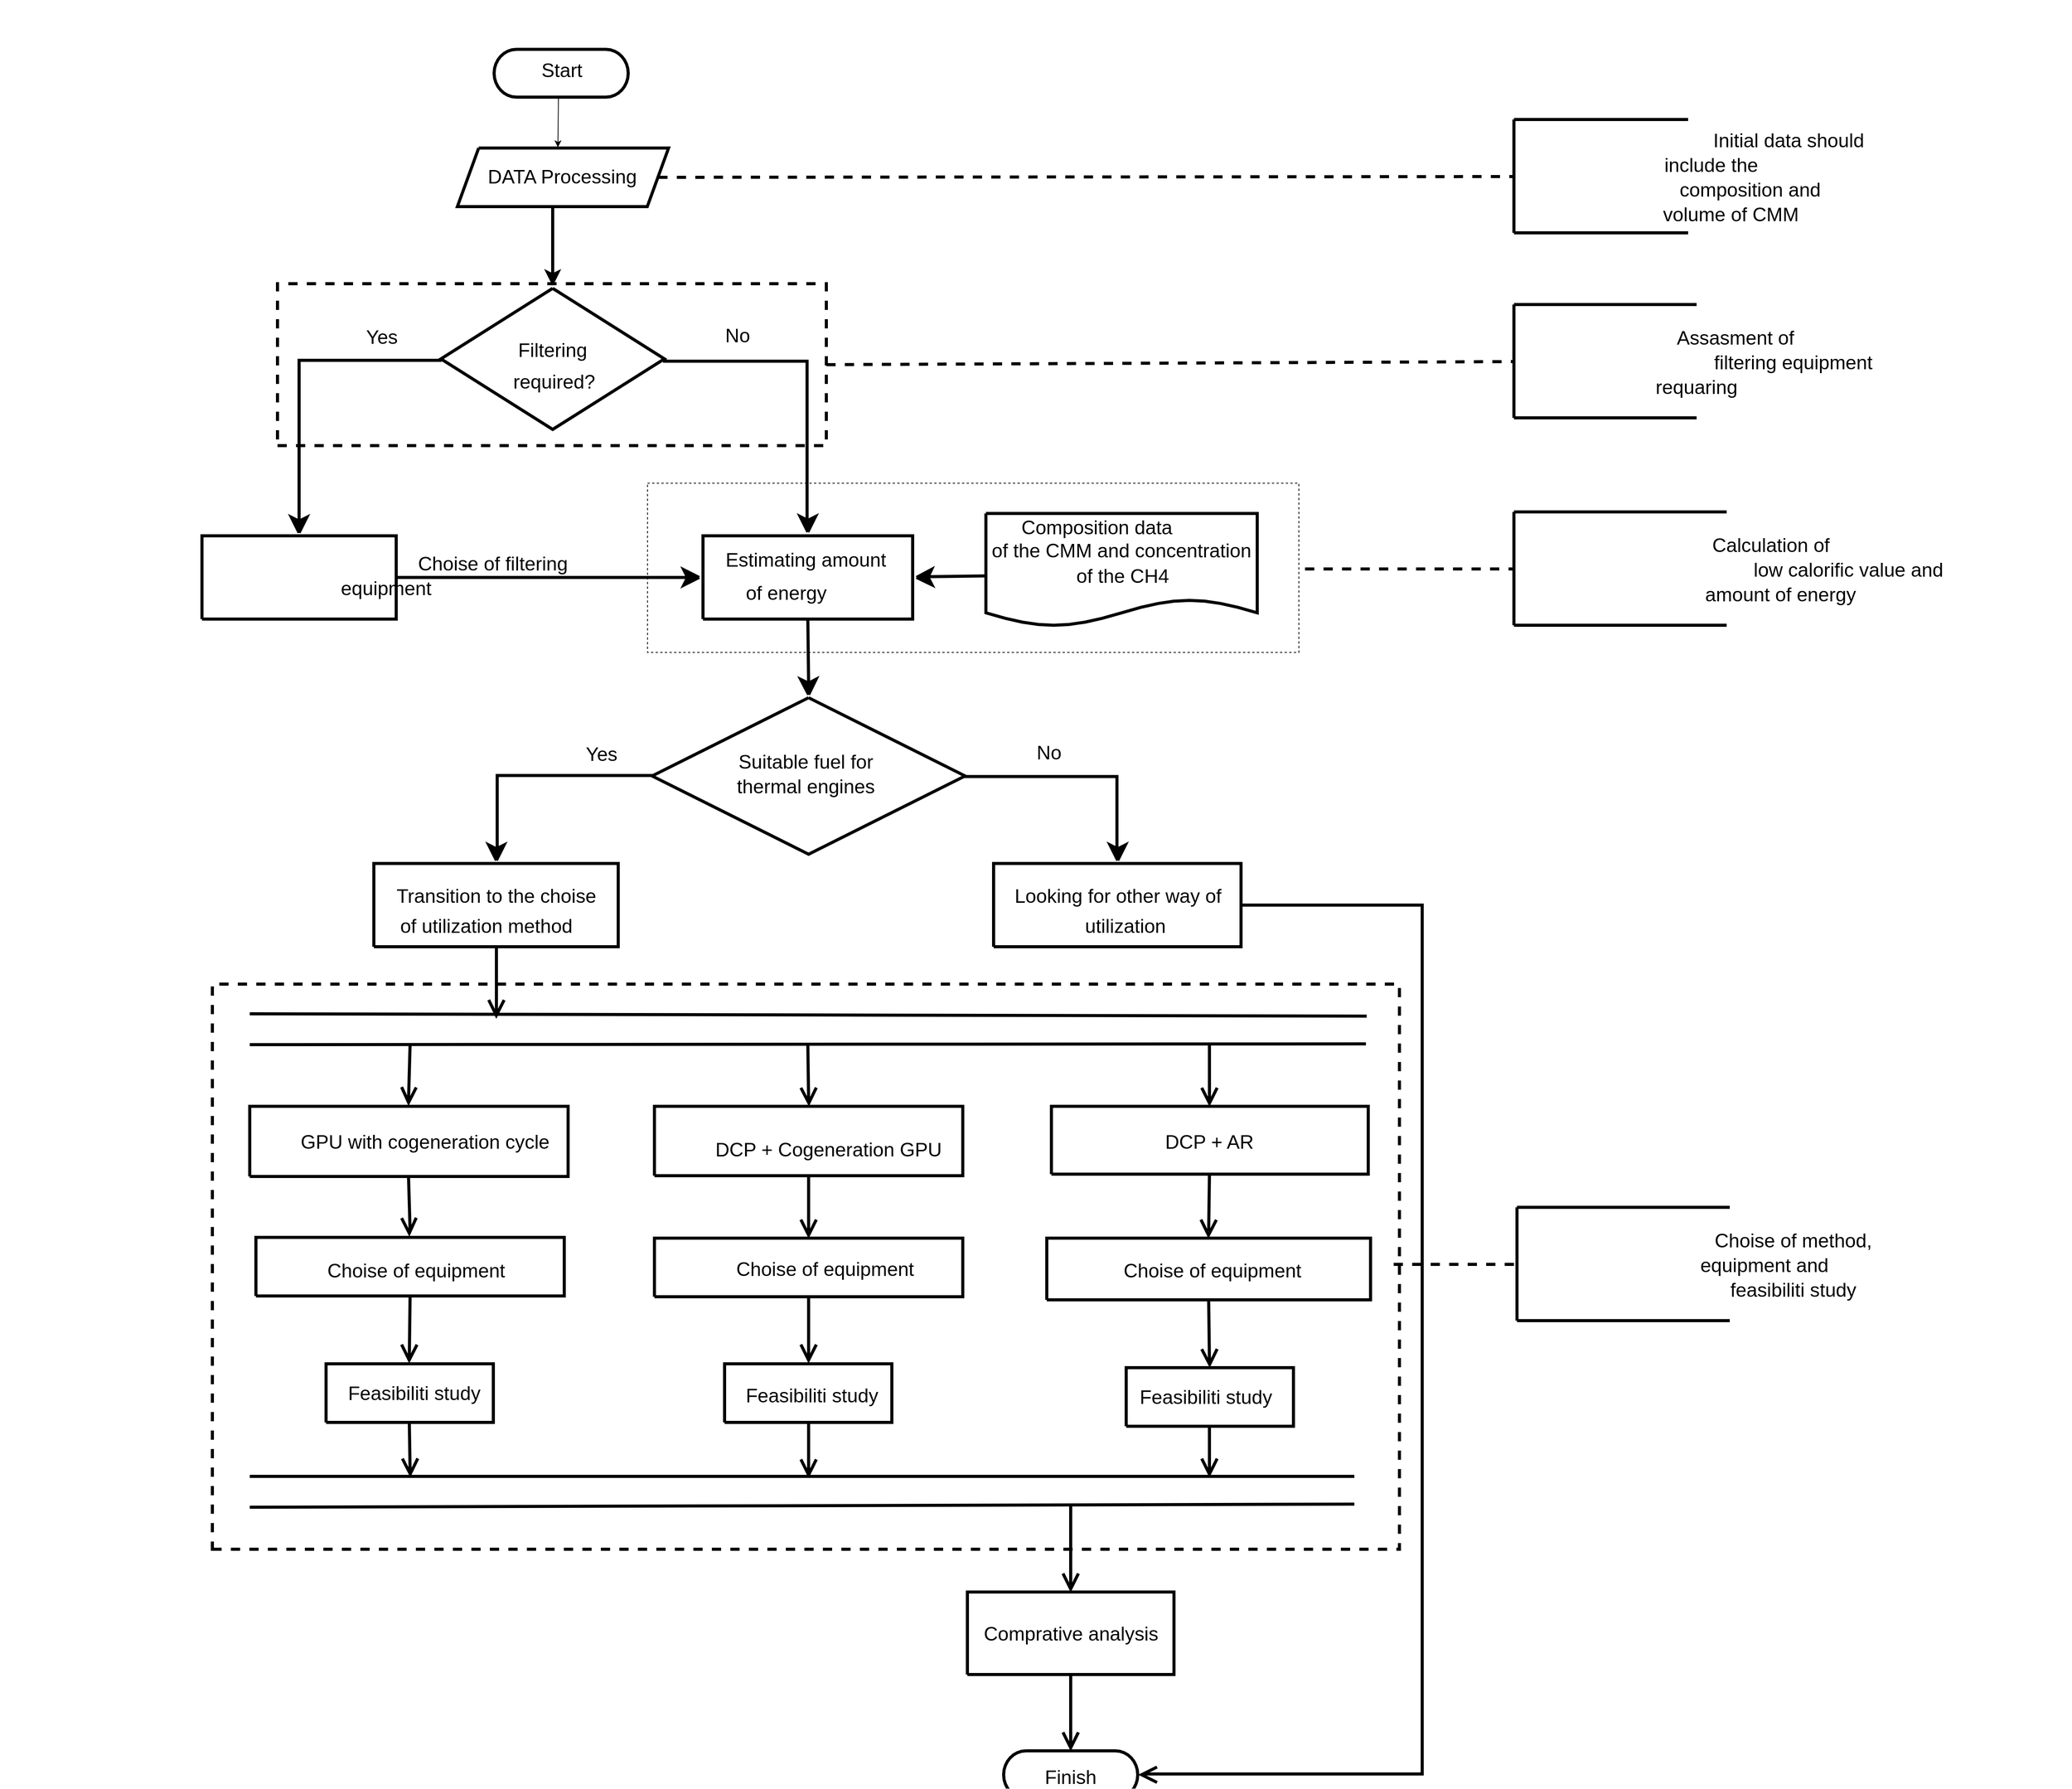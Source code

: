 <mxfile version="20.5.1" type="github">
  <diagram name="Page-1" id="Page-1">
    <mxGraphModel dx="2426" dy="1225" grid="1" gridSize="10" guides="1" tooltips="1" connect="1" arrows="1" fold="1" page="1" pageScale="1" pageWidth="850" pageHeight="1100" math="0" shadow="0">
      <root>
        <mxCell id="0" />
        <mxCell id="1" parent="0" />
        <mxCell id="77" style="vsdxID=91;fillColor=#FFFFFF;gradientColor=none;shape=stencil(nZBLDoAgDERP0z3SIyDew0QUooIB/N1eSGM0Lli4m+m8tskAiqDbRQFnIXo3qt10UQPWwLmxWnkTkwKUgKJ3Xg3erbYjv7SZzGp2W75w0B7LG5yd5CpGviF0MvaF3uEvuID+BIvvi2gSTx3U5Dv7VpdGVDvKCw==);dashed=1;strokeColor=#000000;strokeWidth=4;spacingTop=-3;spacingBottom=-3;spacingLeft=-3;spacingRight=-3;points=[];labelBackgroundColor=none;rounded=0;html=1;whiteSpace=wrap;" parent="1" vertex="1">
          <mxGeometry x="436" y="690" width="712" height="210" as="geometry" />
        </mxCell>
        <mxCell id="140" style="vsdxID=179;fillColor=#FFFFFF;gradientColor=none;shape=stencil(UzV2Ls5ILEhVNTIoLinKz04tz0wpyVA1dlE1MsrMy0gtyiwBslSNXVWNndPyi1LTi/JL81Ig/IJEkEoQKze/DGRCBUSfAUiHkUElhGdoAOG7QZTmZOYhKYVJkqUYj1JjEz0LU9yKgQyE4yH+RpZD9yhQCBJIxq4A);strokeColor=#000000;strokeWidth=4;spacingTop=-3;spacingBottom=-3;spacingLeft=-3;spacingRight=-3;points=[];labelBackgroundColor=none;rounded=0;html=1;whiteSpace=wrap;" parent="1" vertex="1">
          <mxGeometry x="1561" y="1496" width="360" height="1127" as="geometry" />
        </mxCell>
        <mxCell id="142" style="vsdxID=181;fillColor=#FFFFFF;gradientColor=none;shape=stencil(nZBLDoAgDERP0z3SIyDew0QUooIB/N1eSGM0Lli4m+m8tskAiqDbRQFnIXo3qt10UQPWwLmxWnkTkwKUgKJ3Xg3erbYjv7SZzGp2W75w0B7LG5yd5CpGviF0MvaF3uEvuID+BIvvi2gSTx3U5Dv7VpdGVDvKCw==);dashed=1;strokeColor=#000000;strokeWidth=4;spacingTop=-3;spacingBottom=-3;spacingLeft=-3;spacingRight=-3;points=[];labelBackgroundColor=none;rounded=0;html=1;whiteSpace=wrap;" parent="1" vertex="1">
          <mxGeometry x="351.5" y="1598.5" width="1540" height="733" as="geometry" />
        </mxCell>
        <mxCell id="L_2v3AOTJTyac5hATxIp-189" value="" style="rounded=0;whiteSpace=wrap;html=1;dashed=1;fillColor=none;" vertex="1" parent="1">
          <mxGeometry x="916" y="948.75" width="845" height="219.5" as="geometry" />
        </mxCell>
        <mxCell id="3" value="&lt;div style=&quot;font-size: 1px&quot;&gt;&lt;/div&gt;" style="verticalAlign=middle;align=center;vsdxID=2;fillColor=none;gradientColor=none;strokeColor=none;spacingTop=-3;spacingBottom=-3;spacingLeft=-3;spacingRight=-3;points=[];labelBackgroundColor=none;rounded=0;html=1;whiteSpace=wrap;" parent="1" vertex="1">
          <mxGeometry x="794" y="361" width="1" height="25" as="geometry" />
        </mxCell>
        <mxCell id="7" value="&lt;div style=&quot;font-size: 1px&quot;&gt;&lt;/div&gt;" style="verticalAlign=middle;align=center;vsdxID=7;fillColor=none;gradientColor=none;strokeColor=none;spacingTop=-3;spacingBottom=-3;spacingLeft=-3;spacingRight=-3;points=[];labelBackgroundColor=none;rounded=0;html=1;whiteSpace=wrap;" parent="1" vertex="1">
          <mxGeometry x="767" y="391" width="1" height="25" as="geometry" />
        </mxCell>
        <mxCell id="8" style="vsdxID=8;fillColor=#ffffff;gradientColor=none;shape=stencil(jZA9DsMgDIVP47HImCFhTtN7RAopqBQiQv9uH5CHph2ibO/Zny37geoWO8wGCJec4s283JgtqDMQuWBNcrkoUD2oborJXFN8hJH9PFSyqnt81g1vnsM6QfhhJ5H9hVHvwgZttdDyON5o0dIPTnv4SaJAfZzfPbyI78OT857z2vb/AyolDlf1Kw==);strokeColor=#000000;spacingTop=-3;spacingBottom=-3;spacingLeft=-3;spacingRight=-3;points=[];labelBackgroundColor=none;rounded=0;html=1;whiteSpace=wrap;" parent="1" vertex="1">
          <mxGeometry x="697" y="438" width="274" height="76" as="geometry" />
        </mxCell>
        <mxCell id="9" style="vsdxID=9;fillColor=#FFFFFF;gradientColor=none;shape=stencil(jZA9DoMwDIVP47GRYw+QmdJ7IJE2UdsEhfTv9iTyUNoBsb1nf7bsB9zNbpgsEM45xat9+TE74CMQ+eBs8rko4B64O8dkLyk+wih+GipZ1T0+64a3zGGdIPyI0yj+JOjNhxXaGmX0frwxqqUfnLbwg0aFZj+/eXgR34clq3XvP5xSkmC5XwA=);strokeColor=#000000;strokeWidth=4;spacingTop=-3;spacingBottom=-3;spacingLeft=-3;spacingRight=-3;points=[];labelBackgroundColor=none;rounded=0;html=1;whiteSpace=wrap;" parent="1" vertex="1">
          <mxGeometry x="697" y="438" width="274" height="76" as="geometry" />
        </mxCell>
        <mxCell id="10" value="&lt;div style=&quot;font-size: 1px&quot;&gt;&lt;font style=&quot;font-size:25.15px;font-family:Arial;color:#000000;direction:ltr;letter-spacing:0px;line-height:120%;opacity:1&quot;&gt;DATA Processing&lt;br/&gt;&lt;/font&gt;&lt;/div&gt;" style="verticalAlign=middle;align=center;vsdxID=10;fillColor=none;gradientColor=none;strokeColor=none;spacingTop=-3;spacingBottom=-3;spacingLeft=-3;spacingRight=-3;points=[];labelBackgroundColor=none;rounded=0;html=1;whiteSpace=wrap;" parent="1" vertex="1">
          <mxGeometry x="617" y="538" width="377" height="25" as="geometry" />
        </mxCell>
        <mxCell id="144" style="vsdxID=11;edgeStyle=none;startArrow=none;endArrow=none;startSize=2;endSize=2;strokeWidth=4;strokeColor=#000000;spacingTop=-3;spacingBottom=-3;spacingLeft=-3;spacingRight=-3;verticalAlign=middle;html=1;labelBackgroundColor=none;rounded=0;" parent="1" edge="1">
          <mxGeometry relative="1" as="geometry">
            <mxPoint y="-1" as="offset" />
            <Array as="points" />
            <mxPoint x="793" y="590" as="sourcePoint" />
            <mxPoint x="793" y="677" as="targetPoint" />
          </mxGeometry>
        </mxCell>
        <mxCell id="11" style="vsdxID=12;fillColor=#000000;gradientColor=none;shape=stencil(fZDdDoIwDIWfppeSssHFrhHfg4ThGudGxkR5e7c0UfCHu3Par017QDaT6UYNAqcY/EXfqY8G5BGEIGd0oJgUyBZkM/igz8HfXM9+7DKZ1dXPecOD5zBPCFzYlcj+xKglt0IPlSqU2vA7NBZYblhR/4frL/pV+L187+ok3t8OZC2Hte5/ppNKnKxsnw==);strokeColor=#000000;spacingTop=-3;spacingBottom=-3;spacingLeft=-3;spacingRight=-3;points=[];labelBackgroundColor=none;rounded=0;html=1;whiteSpace=wrap;" parent="1" vertex="1">
          <mxGeometry x="793" y="672" width="20" height="20" as="geometry" />
        </mxCell>
        <mxCell id="13" value="&lt;div style=&quot;font-size: 1px&quot;&gt;&lt;/div&gt;" style="verticalAlign=middle;align=center;vsdxID=14;fillColor=none;gradientColor=none;strokeColor=none;spacingTop=-3;spacingBottom=-3;spacingLeft=-3;spacingRight=-3;points=[];labelBackgroundColor=none;rounded=0;html=1;whiteSpace=wrap;" parent="1" vertex="1">
          <mxGeometry x="1121" y="1040" width="1" height="25" as="geometry" />
        </mxCell>
        <mxCell id="14" style="vsdxID=15;fillColor=#ffffff;gradientColor=none;shape=stencil(nZTbDsIgDIafhtuGUcbheup7mDgdcW7LNk9v7wgaFWQL3rX0/yD0hxIshmrblYTRYezbY3k1u7EiuCKMmaYqezNOEcE1wWLf9uWhb8/NzuXd1iptdGovdoeb46glGL27LKMu3zhpbZoP6av4n1gpUDqu1ww0egQHinFCCciFR9DX0m+CgvAIqYDLOCFzTy5BqrhcaECedIBA4DzpErkEKpMalac5wUMnNMKzEz8JDJ3QEmweJUIn9NS7LE6wbyfY7NsLbVjYPQttWLhB6MJCk9JMSPhps9IpeP/8valrNzg+6/6kmJbclMH1Aw==);strokeColor=#000000;spacingTop=-3;spacingBottom=-3;spacingLeft=-3;spacingRight=-3;points=[];labelBackgroundColor=none;rounded=0;html=1;whiteSpace=wrap;" parent="1" vertex="1">
          <mxGeometry x="1355" y="843" width="352" height="145" as="geometry" />
        </mxCell>
        <mxCell id="17" value="&lt;div style=&quot;font-size: 1px&quot;&gt;&lt;font style=&quot;font-size:25.15px;font-family:Arial;color:#000000;direction:ltr;letter-spacing:0px;line-height:120%;opacity:1&quot;&gt;of the CMM and concentration&lt;br/&gt;&lt;/font&gt;&lt;/div&gt;" style="verticalAlign=middle;align=center;vsdxID=18;fillColor=none;gradientColor=none;strokeColor=none;spacingTop=-3;spacingBottom=-3;spacingLeft=-3;spacingRight=-3;points=[];labelBackgroundColor=none;rounded=0;html=1;whiteSpace=wrap;" parent="1" vertex="1">
          <mxGeometry x="1179" y="1023" width="704" height="25" as="geometry" />
        </mxCell>
        <mxCell id="145" style="vsdxID=20;edgeStyle=none;startArrow=none;endArrow=none;startSize=2;endSize=2;strokeWidth=4;strokeColor=#000000;spacingTop=-3;spacingBottom=-3;spacingLeft=-3;spacingRight=-3;verticalAlign=middle;html=1;labelBackgroundColor=none;rounded=0;" parent="1" edge="1">
          <mxGeometry relative="1" as="geometry">
            <mxPoint x="73" y="-1" as="offset" />
            <Array as="points" />
            <mxPoint x="1353" y="1069" as="sourcePoint" />
            <mxPoint x="1280" y="1070" as="targetPoint" />
          </mxGeometry>
        </mxCell>
        <mxCell id="18" value="&lt;div style=&quot;font-size: 1px&quot;&gt;&lt;font style=&quot;font-size:25.15px;font-family:Arial;color:#000000;direction:ltr;letter-spacing:0px;line-height:120%;opacity:1&quot;&gt;of the CH4&lt;br/&gt;&lt;/font&gt;&lt;/div&gt;" style="verticalAlign=middle;align=center;vsdxID=19;fillColor=none;gradientColor=none;strokeColor=none;spacingTop=-3;spacingBottom=-3;spacingLeft=-3;spacingRight=-3;points=[];labelBackgroundColor=none;rounded=0;html=1;whiteSpace=wrap;" parent="1" vertex="1">
          <mxGeometry x="1407" y="1056" width="251" height="25" as="geometry" />
        </mxCell>
        <mxCell id="19" style="vsdxID=21;fillColor=#000000;gradientColor=none;shape=stencil(hZDNDsIgEISfZq+EnybAudb3aFIqRISGYtW3F7JRW5PqbQbmY5cB0c62nwxwOucUz+bmhmxBHIBzF6xJLhcFogPRjjGZU4rXMKCf+pqs6hKX+sIdOVoJTh/oGEV/xKh3YRXVkii2iTeSSL0PyIYwtQG0IqLZB17j3+v8GfBz+SI+nx6d99jZ+v67pHKEBYvuCQ==);strokeColor=#000000;spacingTop=-3;spacingBottom=-3;spacingLeft=-3;spacingRight=-3;points=[];labelBackgroundColor=none;rounded=0;html=1;whiteSpace=wrap;" parent="1" vertex="1">
          <mxGeometry x="1265" y="1051" width="20" height="20" as="geometry" />
        </mxCell>
        <mxCell id="20" style="vsdxID=22;fillColor=#FFFFFF;gradientColor=none;shape=stencil(hZDBDsIgEES/Zq8E2CbAudb/aFIUokJDserfC9morUn1NgPz2GUA28n1owXJp5ziyd78kB3gDqT0wdnkc1GAHWB7iMkeU7yGgfzY12RVlzjXF+7E8UpI/iAnOPk9Rc8+LKJGMS1W8UYxZbYB1TChV4DRDJtt4DX+vc6fAT+XL+LzaeprefddUDmicrF7Ag==);strokeColor=#000000;strokeWidth=4;spacingTop=-3;spacingBottom=-3;spacingLeft=-3;spacingRight=-3;points=[];labelBackgroundColor=none;rounded=0;html=1;whiteSpace=wrap;" parent="1" vertex="1">
          <mxGeometry x="1265" y="1051" width="20" height="20" as="geometry" />
        </mxCell>
        <mxCell id="21" style="vsdxID=23;fillColor=#ffffff;gradientColor=none;shape=stencil(nZBLDoAgDERP0z3SI/i5h4kojQgG8Xd7IY3RuGDhbqbz2iYDWC66nRVIsQTvRrVTFzRgBVKS1cpTiAqwBix759Xg3Wo79nObyKQmt6ULB++JtCHFya4Q7BtGDdkXeoe/4Az6E8y+z6JRPHX0ZAy3+c6/9cURV4/1BQ==);strokeColor=#000000;spacingTop=-3;spacingBottom=-3;spacingLeft=-3;spacingRight=-3;points=[];labelBackgroundColor=none;rounded=0;html=1;whiteSpace=wrap;" parent="1" vertex="1">
          <mxGeometry x="988" y="1017" width="272" height="108" as="geometry" />
        </mxCell>
        <mxCell id="25" style="vsdxID=27;fillColor=#ffffff;gradientColor=none;shape=stencil(lVXZboMwEPwaP3ple/Gxz2n6H5FCCiqFiJAef1+QlTYy1hre7DCT9c7sIfBwa07XWhh1m8bhvf5qz1Mj8EUY0/ZNPbbTfBJ4FHi4DGP9Ng73/hzv19OCXE4fw+fyD9+RpxaGUT/xplW8v0Zo1/ZPUOfA+e1wr0BhAtegDMNA0DZhIBAyDAtECSOArRhGgCqJoStwDCMoqJIYxoDiGOaR5h8DFfuqmZHmgQTEaBUQMFHXMmZkArjZn7ArCUdQuV1CeQ/EMDJmBAvIMdaGk2ZflSkqcqD8rsKlAMRote4Mw3WG2g6V+JBj61ukW7lQyFcSoNmlqdQafBKkYJzUCCGJUqgOqe0q+UIJSu1WbVGo84WSjjWuk3IhCr2aS6QwEHJyFaZOzpTCaMs4XxifmeoqjOhMBRfWwI6VxELnw//Wu7RdF5fm8/d0S84/xQ2Lx18=);strokeColor=#000000;spacingTop=-3;spacingBottom=-3;spacingLeft=-3;spacingRight=-3;points=[];labelBackgroundColor=none;rounded=0;html=1;whiteSpace=wrap;" parent="1" vertex="1">
          <mxGeometry x="1407" y="2531" width="174" height="62" as="geometry" />
        </mxCell>
        <mxCell id="26" style="vsdxID=28;fillColor=#FFFFFF;gradientColor=none;shape=stencil(lVXbboMwDP2aPMZyYhKS5677j0plA22DitJd/n6gqFsVIhvekuJTx+cc24oO1/Z0aZTF6zQOb81Xd55aRU/K2q5vm7Gb5pOio6LDyzA2r+Nw68/pfjktkcvpY/hc/uE74XBBWPxJN4Pp/pxC37v+IdR78PX28BoBKQs3gJZBEBiXIQgiMQgHMWaIAK5iEAGqLIepwDOIgFBlOawF5BD2XuYfgpB91YzI66AIkeEqEFDGrmPEKCTwsz5hVxE+QuV3EVXXEBlEQYzggDjEWvBo2FcVTBU9YL3LuDFAZLhad4blOgO3h2q607H1LdqvVBDq1RHI7uJUGwN1lkQQThuCkGUR3KGNWxUvWFAbv2oLwecLJB9rXCeVUgi9WipEGAgluoSpUxJFGG0F5YXxWXCXMKILDhbWALuS5sP/Kktb8PFbvvbmn9LKpOMv);strokeColor=#000000;strokeWidth=4;spacingTop=-3;spacingBottom=-3;spacingLeft=-3;spacingRight=-3;points=[];labelBackgroundColor=none;rounded=0;html=1;whiteSpace=wrap;" parent="1" vertex="1">
          <mxGeometry x="1407" y="2531" width="174" height="62" as="geometry" />
        </mxCell>
        <mxCell id="27" value="&lt;div style=&quot;font-size: 1px&quot;&gt;&lt;font style=&quot;font-size:25.15px;font-family:Arial;color:#000000;direction:ltr;letter-spacing:0px;line-height:120%;opacity:1&quot;&gt;Finish&lt;br/&gt;&lt;/font&gt;&lt;/div&gt;" style="verticalAlign=middle;align=center;vsdxID=29;fillColor=none;gradientColor=none;strokeColor=none;spacingTop=-3;spacingBottom=-3;spacingLeft=-3;spacingRight=-3;points=[];labelBackgroundColor=none;rounded=0;html=1;whiteSpace=wrap;" parent="1" vertex="1">
          <mxGeometry x="1390" y="2614" width="150" height="25" as="geometry" />
        </mxCell>
        <mxCell id="28" value="&lt;div style=&quot;font-size: 1px&quot;&gt;&lt;/div&gt;" style="verticalAlign=middle;align=center;vsdxID=30;fillColor=none;gradientColor=none;strokeColor=none;spacingTop=-3;spacingBottom=-3;spacingLeft=-3;spacingRight=-3;points=[];labelBackgroundColor=none;rounded=0;html=1;whiteSpace=wrap;" parent="1" vertex="1">
          <mxGeometry x="1378" y="524" width="1" height="25" as="geometry" />
        </mxCell>
        <mxCell id="29" style="vsdxID=31;fillColor=#ffffff;gradientColor=none;shape=stencil(UzV2Ls5ILEhVNTIoLinKz04tz0wpyVA1dlE1MsrMy0gtyiwBslSNXVWNndPyi1LTi/JL81Ig/IJEkEoQKze/DGRCBUSfAUiHkUElhGdoAOG7QZTmZOYhKTVFU2uKRy2qUiN8xuqSby6ac4EMhDfTMnNyIKGELI8eLEAhSJAauwIA);strokeColor=#000000;spacingTop=-3;spacingBottom=-3;spacingLeft=-3;spacingRight=-3;points=[];labelBackgroundColor=none;rounded=0;html=1;whiteSpace=wrap;" parent="1" vertex="1">
          <mxGeometry x="793" y="513" width="290" height="183" as="geometry" />
        </mxCell>
        <mxCell id="30" style="vsdxID=32;fillColor=#FFFFFF;gradientColor=none;shape=stencil(UzV2Ls5ILEhVNTIoLinKz04tz0wpyVA1dlE1MsrMy0gtyiwBslSNXVWNndPyi1LTi/JL81Ig/IJEkEoQKze/DGRCBUSfAUiHkUElhGdoAOG7QZTmZOYhKTVFU2uKRy2qUiN8xuqSby6ac4EMhDchIYQshx4kQCFIcBq7AgA=);strokeColor=#000000;strokeWidth=4;spacingTop=-3;spacingBottom=-3;spacingLeft=-3;spacingRight=-3;points=[];labelBackgroundColor=none;rounded=0;html=1;whiteSpace=wrap;" parent="1" vertex="1">
          <mxGeometry x="793" y="513" width="290" height="183" as="geometry" />
        </mxCell>
        <mxCell id="31" value="&lt;div style=&quot;font-size: 1px&quot;&gt;&lt;font style=&quot;font-size:25.15px;font-family:Arial;color:#000000;direction:ltr;letter-spacing:0px;line-height:120%;opacity:1&quot;&gt;Filtering&lt;br/&gt;&lt;/font&gt;&lt;/div&gt;" style="verticalAlign=middle;align=center;vsdxID=33;fillColor=none;gradientColor=none;strokeColor=none;spacingTop=-3;spacingBottom=-3;spacingLeft=-3;spacingRight=-3;points=[];labelBackgroundColor=none;rounded=0;html=1;whiteSpace=wrap;" parent="1" vertex="1">
          <mxGeometry x="679.5" y="763" width="226" height="25" as="geometry" />
        </mxCell>
        <mxCell id="32" value="&lt;div style=&quot;font-size: 1px&quot;&gt;&lt;font style=&quot;font-size:25.15px;font-family:Arial;color:#000000;direction:ltr;letter-spacing:0px;line-height:120%;opacity:1&quot;&gt;required?&lt;br/&gt;&lt;/font&gt;&lt;/div&gt;" style="verticalAlign=middle;align=center;vsdxID=34;fillColor=none;gradientColor=none;strokeColor=none;spacingTop=-3;spacingBottom=-3;spacingLeft=-3;spacingRight=-3;points=[];labelBackgroundColor=none;rounded=0;html=1;whiteSpace=wrap;" parent="1" vertex="1">
          <mxGeometry x="682" y="804" width="226" height="25" as="geometry" />
        </mxCell>
        <mxCell id="33" value="&lt;div style=&quot;font-size: 1px&quot;&gt;&lt;/div&gt;" style="verticalAlign=middle;align=center;vsdxID=35;fillColor=none;gradientColor=none;strokeColor=none;spacingTop=-3;spacingBottom=-3;spacingLeft=-3;spacingRight=-3;points=[];labelBackgroundColor=none;rounded=0;html=1;whiteSpace=wrap;" parent="1" vertex="1">
          <mxGeometry x="793" y="763" width="1" height="25" as="geometry" />
        </mxCell>
        <mxCell id="34" style="vsdxID=36;fillColor=#FFFFFF;gradientColor=none;shape=stencil(UzV2Ls5ILEhVNTIoLinKz04tz0wpyVA1dlE1MsrMy0gtyiwBslSNXVWNndPyi1LTi/JL81Ig/IJEkEoQKze/DGRCBUSfAUiHkUElhGdoAOG7QZTmZObhUWqoZ2SIWzXMKHLVG6E6BchAeAHie2Q5dO8ChSBBZewKAA==);strokeColor=#000000;strokeWidth=4;spacingTop=-3;spacingBottom=-3;spacingLeft=-3;spacingRight=-3;points=[];labelBackgroundColor=none;rounded=0;html=1;whiteSpace=wrap;" parent="1" vertex="1">
          <mxGeometry x="938" y="579" width="185" height="209" as="geometry" />
        </mxCell>
        <mxCell id="35" style="vsdxID=37;fillColor=#000000;gradientColor=none;shape=stencil(UzV2Ls5ILEhVNTIoLinKz04tz0wpyVA1dlE1MsrMy0gtyiwBslSNXVWNndPyi1LTi/JL81Ig/IJEkEoQKze/DGRCBUSfAUiHkUElhGdoAOG7QZTmZOYhKdU1RVWMRymqQiNT3CrJNRPNpUAGwodpmTk5kABClkcPEaAQJDSNXQE=);strokeColor=#000000;spacingTop=-3;spacingBottom=-3;spacingLeft=-3;spacingRight=-3;points=[];labelBackgroundColor=none;rounded=0;html=1;whiteSpace=wrap;" parent="1" vertex="1">
          <mxGeometry x="1124" y="992" width="20" height="20" as="geometry" />
        </mxCell>
        <mxCell id="36" style="vsdxID=38;fillColor=#FFFFFF;gradientColor=none;shape=stencil(UzV2Ls5ILEhVNTIoLinKz04tz0wpyVA1dlE1MsrMy0gtyiwBslSNXVWNndPyi1LTi/JL81Ig/IJEkEoQKze/DGRCBUSfAUiHkUElhGdoAOG7QZTmZOYhKdU1RVWMRymqQiNT3CrJNRPNpUAGwoeQwEGWQw8NoBAkJI1dAQ==);strokeColor=#000000;strokeWidth=4;spacingTop=-3;spacingBottom=-3;spacingLeft=-3;spacingRight=-3;points=[];labelBackgroundColor=none;rounded=0;html=1;whiteSpace=wrap;" parent="1" vertex="1">
          <mxGeometry x="1124" y="992" width="20" height="20" as="geometry" />
        </mxCell>
        <mxCell id="37" style="vsdxID=39;fillColor=#FFFFFF;gradientColor=none;shape=stencil(UzV2Ls5ILEhVNTIoLinKz04tz0wpyVA1dlE1MsrMy0gtyiwBslSNXVWNndPyi1LTi/JL81Ig/IJEkEoQKze/DGRCBUSfAUiHkUElhGdoAOG7QZTmZObhU6pnZopbtS7MLLI1GKE6BshAeALif2Q5dA8DhSCBZewKAA==);strokeColor=#000000;strokeWidth=4;spacingTop=-3;spacingBottom=-3;spacingLeft=-3;spacingRight=-3;points=[];labelBackgroundColor=none;rounded=0;html=1;whiteSpace=wrap;" parent="1" vertex="1">
          <mxGeometry x="647" y="579" width="183" height="209" as="geometry" />
        </mxCell>
        <mxCell id="38" style="vsdxID=40;fillColor=#000000;gradientColor=none;shape=stencil(UzV2Ls5ILEhVNTIoLinKz04tz0wpyVA1dlE1MsrMy0gtyiwBslSNXVWNndPyi1LTi/JL81Ig/IJEkEoQKze/DGRCBUSfAUiHkUElhGdoAOG7QZTmZOYhKdU1RVWMRymqQiNT3CrJNRPNpUAGwodpmTk5kABClkcPEaAQJDSNXQE=);strokeColor=#000000;spacingTop=-3;spacingBottom=-3;spacingLeft=-3;spacingRight=-3;points=[];labelBackgroundColor=none;rounded=0;html=1;whiteSpace=wrap;" parent="1" vertex="1">
          <mxGeometry x="464" y="993" width="20" height="20" as="geometry" />
        </mxCell>
        <mxCell id="39" style="vsdxID=41;fillColor=#FFFFFF;gradientColor=none;shape=stencil(UzV2Ls5ILEhVNTIoLinKz04tz0wpyVA1dlE1MsrMy0gtyiwBslSNXVWNndPyi1LTi/JL81Ig/IJEkEoQKze/DGRCBUSfAUiHkUElhGdoAOG7QZTmZOYhKdU1RVWMRymqQiNT3CrJNRPNpUAGwoeQwEGWQw8NoBAkJI1dAQ==);strokeColor=#000000;strokeWidth=4;spacingTop=-3;spacingBottom=-3;spacingLeft=-3;spacingRight=-3;points=[];labelBackgroundColor=none;rounded=0;html=1;whiteSpace=wrap;" parent="1" vertex="1">
          <mxGeometry x="464" y="993" width="20" height="20" as="geometry" />
        </mxCell>
        <mxCell id="40" style="vsdxID=42;fillColor=#ffffff;gradientColor=none;shape=stencil(nZBLDoAgDERP0z3SI/i5h4kojQgG8Xd7IY3RuGDhbqbz2iYDWC66nRVIsQTvRrVTFzRgBVKS1cpTiAqwBix759Xg3Wo79nObyKQmt6ULB++JtCHFya4Q7BtGDdkXeoe/4Az6E8y+z6JRPHX0ZAy3+c6/9cURV4/1BQ==);strokeColor=#000000;spacingTop=-3;spacingBottom=-3;spacingLeft=-3;spacingRight=-3;points=[];labelBackgroundColor=none;rounded=0;html=1;whiteSpace=wrap;" parent="1" vertex="1">
          <mxGeometry x="338" y="1017" width="252" height="108" as="geometry" />
        </mxCell>
        <mxCell id="41" style="vsdxID=43;fillColor=#FFFFFF;gradientColor=none;shape=stencil(nZBLDoAgDERP0z3SIyDew0QUooIB/N1eSGM0Lli4m+m8tskAiqDbRQFnIXo3qt10UQPWwLmxWnkTkwKUgKJ3Xg3erbYjv7SZzGp2W75w0B7LG5yd5CpGviF0MvaF3uEvuID+BIvvi2gSTx3U5Dv7VpdGVDvKCw==);strokeColor=#000000;strokeWidth=4;spacingTop=-3;spacingBottom=-3;spacingLeft=-3;spacingRight=-3;points=[];labelBackgroundColor=none;rounded=0;html=1;whiteSpace=wrap;" parent="1" vertex="1">
          <mxGeometry x="338" y="1017" width="252" height="108" as="geometry" />
        </mxCell>
        <mxCell id="42" value="&lt;div style=&quot;font-size: 1px&quot;&gt;&lt;font style=&quot;font-size:25.15px;font-family:Arial;color:#000000;direction:ltr;letter-spacing:0px;line-height:120%;opacity:1&quot;&gt;Choise of filtering &lt;br/&gt;&lt;/font&gt;&lt;/div&gt;" style="verticalAlign=middle;align=center;vsdxID=44;fillColor=none;gradientColor=none;strokeColor=none;spacingTop=-3;spacingBottom=-3;spacingLeft=-3;spacingRight=-3;points=[];labelBackgroundColor=none;rounded=0;html=1;whiteSpace=wrap;" parent="1" vertex="1">
          <mxGeometry x="464" y="1040" width="503" height="25" as="geometry" />
        </mxCell>
        <mxCell id="43" value="&lt;div style=&quot;font-size: 1px&quot;&gt;&lt;font style=&quot;font-size:25.15px;font-family:Arial;color:#000000;direction:ltr;letter-spacing:0px;line-height:120%;opacity:1&quot;&gt;equipment&lt;br/&gt;&lt;/font&gt;&lt;/div&gt;" style="verticalAlign=middle;align=center;vsdxID=45;fillColor=none;gradientColor=none;strokeColor=none;spacingTop=-3;spacingBottom=-3;spacingLeft=-3;spacingRight=-3;points=[];labelBackgroundColor=none;rounded=0;html=1;whiteSpace=wrap;" parent="1" vertex="1">
          <mxGeometry x="464" y="1072" width="226" height="25" as="geometry" />
        </mxCell>
        <mxCell id="44" value="&lt;div style=&quot;font-size: 1px&quot;&gt;&lt;font style=&quot;font-size:25.15px;font-family:Arial;color:#000000;direction:ltr;letter-spacing:0px;line-height:120%;opacity:1&quot;&gt;Yes&lt;br/&gt;&lt;/font&gt;&lt;/div&gt;" style="verticalAlign=middle;align=center;vsdxID=46;fillColor=none;gradientColor=none;strokeColor=none;spacingTop=-3;spacingBottom=-3;spacingLeft=-3;spacingRight=-3;points=[];labelBackgroundColor=none;rounded=0;html=1;whiteSpace=wrap;" parent="1" vertex="1">
          <mxGeometry x="534" y="746" width="75" height="25" as="geometry" />
        </mxCell>
        <mxCell id="45" value="&lt;div style=&quot;font-size: 1px&quot;&gt;&lt;font style=&quot;font-size:25.15px;font-family:Arial;color:#000000;direction:ltr;letter-spacing:0px;line-height:120%;opacity:1&quot;&gt;No&lt;br/&gt;&lt;/font&gt;&lt;/div&gt;" style="verticalAlign=middle;align=center;vsdxID=47;fillColor=none;gradientColor=none;strokeColor=none;spacingTop=-3;spacingBottom=-3;spacingLeft=-3;spacingRight=-3;points=[];labelBackgroundColor=none;rounded=0;html=1;whiteSpace=wrap;" parent="1" vertex="1">
          <mxGeometry x="1008" y="744" width="50" height="25" as="geometry" />
        </mxCell>
        <mxCell id="146" style="vsdxID=48;edgeStyle=none;startArrow=none;endArrow=none;startSize=2;endSize=2;strokeWidth=4;strokeColor=#000000;spacingTop=-3;spacingBottom=-3;spacingLeft=-3;spacingRight=-3;verticalAlign=middle;html=1;labelBackgroundColor=none;rounded=0;" parent="1" edge="1">
          <mxGeometry relative="1" as="geometry">
            <mxPoint as="offset" />
            <Array as="points" />
            <mxPoint x="590" y="1071" as="sourcePoint" />
            <mxPoint x="968" y="1071" as="targetPoint" />
          </mxGeometry>
        </mxCell>
        <mxCell id="46" style="vsdxID=49;fillColor=#000000;gradientColor=none;shape=stencil(fZDNDoMgEISfZo8lK9gfzta+h4lYSCkYxNq+fSEbU+uB2wzMxy4Dopl0NyrgOMXgH2oxfdQgrsC5cVoFE5MC0YJoBh/UPfjZ9eTHLiezevpXfuFNHGaC44dcheRvFLXGbaIHKZn8jx+RVQXgXDN52g9geCkg6wYrUJ5Q3D6J368HYy2Vtr3ft5SOqGHRfgE=);strokeColor=#000000;spacingTop=-3;spacingBottom=-3;spacingLeft=-3;spacingRight=-3;points=[];labelBackgroundColor=none;rounded=0;html=1;whiteSpace=wrap;" parent="1" vertex="1">
          <mxGeometry x="983" y="1051" width="20" height="20" as="geometry" />
        </mxCell>
        <mxCell id="47" style="vsdxID=50;fillColor=#FFFFFF;gradientColor=none;shape=stencil(fZDNDsIgEISfZo+SLVt/ONf6Hk2KQlRoKLX69kI2jbUHbjMwH7sMUDOabtAgcYzB3/Vs+2iAziCldUYHG5MCaoGaqw/6FvzkevZDl5NZPf0rv/BmDjMh8cOuQvYXjj6sW0V3Sgn1H9+jqArAsRbqsB0g8FRAlg0WoDyhuH0Sv19zYeu7bUPpiNul9gs=);strokeColor=#000000;strokeWidth=4;spacingTop=-3;spacingBottom=-3;spacingLeft=-3;spacingRight=-3;points=[];labelBackgroundColor=none;rounded=0;html=1;whiteSpace=wrap;" parent="1" vertex="1">
          <mxGeometry x="983" y="1051" width="20" height="20" as="geometry" />
        </mxCell>
        <mxCell id="48" value="&lt;div style=&quot;font-size: 1px&quot;&gt;&lt;/div&gt;" style="verticalAlign=middle;align=center;vsdxID=51;fillColor=none;gradientColor=none;strokeColor=none;spacingTop=-3;spacingBottom=-3;spacingLeft=-3;spacingRight=-3;points=[];labelBackgroundColor=none;rounded=0;html=1;whiteSpace=wrap;" parent="1" vertex="1">
          <mxGeometry x="1531" y="1040" width="1" height="25" as="geometry" />
        </mxCell>
        <mxCell id="49" value="&lt;div style=&quot;font-size: 1px&quot;&gt;&lt;/div&gt;" style="verticalAlign=middle;align=center;vsdxID=52;fillColor=none;gradientColor=none;strokeColor=none;spacingTop=-3;spacingBottom=-3;spacingLeft=-3;spacingRight=-3;points=[];labelBackgroundColor=none;rounded=0;html=1;whiteSpace=wrap;" parent="1" vertex="1">
          <mxGeometry x="1124" y="1046" width="1" height="25" as="geometry" />
        </mxCell>
        <mxCell id="50" value="&lt;div style=&quot;font-size: 1px&quot;&gt;&lt;/div&gt;" style="verticalAlign=middle;align=center;vsdxID=53;fillColor=none;gradientColor=none;strokeColor=none;spacingTop=-3;spacingBottom=-3;spacingLeft=-3;spacingRight=-3;points=[];labelBackgroundColor=none;rounded=0;html=1;whiteSpace=wrap;" parent="1" vertex="1">
          <mxGeometry x="76" y="2507" width="1" height="25" as="geometry" />
        </mxCell>
        <mxCell id="51" style="vsdxID=54;fillColor=#FFFFFF;gradientColor=none;shape=stencil(UzV2Ls5ILEhVNTIoLinKz04tz0wpyVA1dlE1MsrMy0gtyiwBslSNXVWNndPyi1LTi/JL81Ig/IJEkEoQKze/DGRCBUSfAUiHkUElhGdoAOG7QZTmZObhU6pnbIRbNcwoctUboToFyEB4AeJ7ZDl07wKFIEFl7AoA);strokeColor=#000000;strokeWidth=4;spacingTop=-3;spacingBottom=-3;spacingLeft=-3;spacingRight=-3;points=[];labelBackgroundColor=none;rounded=0;html=1;whiteSpace=wrap;" parent="1" vertex="1">
          <mxGeometry x="1328" y="1235" width="197" height="94" as="geometry" />
        </mxCell>
        <mxCell id="52" style="vsdxID=55;fillColor=#000000;gradientColor=none;shape=stencil(UzV2Ls5ILEhVNTIoLinKz04tz0wpyVA1dlE1MsrMy0gtyiwBslSNXVWNndPyi1LTi/JL81Ig/IJEkEoQKze/DGRCBUSfAUiHkUElhGdoAOG7QZTmZOYhKdU1RVWMRymqQiNT3CrJNRPNpUAGwodpmTk5kABClkcPEaAQJDSNXQE=);strokeColor=#000000;spacingTop=-3;spacingBottom=-3;spacingLeft=-3;spacingRight=-3;points=[];labelBackgroundColor=none;rounded=0;html=1;whiteSpace=wrap;" parent="1" vertex="1">
          <mxGeometry x="1526" y="1418" width="20" height="20" as="geometry" />
        </mxCell>
        <mxCell id="53" style="vsdxID=56;fillColor=#FFFFFF;gradientColor=none;shape=stencil(UzV2Ls5ILEhVNTIoLinKz04tz0wpyVA1dlE1MsrMy0gtyiwBslSNXVWNndPyi1LTi/JL81Ig/IJEkEoQKze/DGRCBUSfAUiHkUElhGdoAOG7QZTmZOYhKdU1RVWMRymqQiNT3CrJNRPNpUAGwoeQwEGWQw8NoBAkJI1dAQ==);strokeColor=#000000;strokeWidth=4;spacingTop=-3;spacingBottom=-3;spacingLeft=-3;spacingRight=-3;points=[];labelBackgroundColor=none;rounded=0;html=1;whiteSpace=wrap;" parent="1" vertex="1">
          <mxGeometry x="1526" y="1418" width="20" height="20" as="geometry" />
        </mxCell>
        <mxCell id="54" value="&lt;div style=&quot;font-size: 1px&quot;&gt;&lt;font style=&quot;font-size:25.15px;font-family:Arial;color:#000000;direction:ltr;letter-spacing:0px;line-height:120%;opacity:1&quot;&gt;No&lt;br/&gt;&lt;/font&gt;&lt;/div&gt;" style="verticalAlign=middle;align=center;vsdxID=57;fillColor=none;gradientColor=none;strokeColor=none;spacingTop=-3;spacingBottom=-3;spacingLeft=-3;spacingRight=-3;points=[];labelBackgroundColor=none;rounded=0;html=1;whiteSpace=wrap;" parent="1" vertex="1">
          <mxGeometry x="1412" y="1285" width="50" height="25" as="geometry" />
        </mxCell>
        <mxCell id="55" style="vsdxID=58;fillColor=#ffffff;gradientColor=none;shape=stencil(nZBLDoAgDERP0z3SI/i5h4kojQgG8Xd7IY3RuGDhbqbz2iYDWC66nRVIsQTvRrVTFzRgBVKS1cpTiAqwBix759Xg3Wo79nObyKQmt6ULB++JtCHFya4Q7BtGDdkXeoe/4Az6E8y+z6JRPHX0ZAy3+c6/9cURV4/1BQ==);strokeColor=#000000;spacingTop=-3;spacingBottom=-3;spacingLeft=-3;spacingRight=-3;points=[];labelBackgroundColor=none;rounded=0;html=1;whiteSpace=wrap;" parent="1" vertex="1">
          <mxGeometry x="1365" y="1442" width="321" height="108" as="geometry" />
        </mxCell>
        <mxCell id="56" style="vsdxID=59;fillColor=#FFFFFF;gradientColor=none;shape=stencil(nZBLDoAgDERP0z3SIyDew0QUooIB/N1eSGM0Lli4m+m8tskAiqDbRQFnIXo3qt10UQPWwLmxWnkTkwKUgKJ3Xg3erbYjv7SZzGp2W75w0B7LG5yd5CpGviF0MvaF3uEvuID+BIvvi2gSTx3U5Dv7VpdGVDvKCw==);strokeColor=#000000;strokeWidth=4;spacingTop=-3;spacingBottom=-3;spacingLeft=-3;spacingRight=-3;points=[];labelBackgroundColor=none;rounded=0;html=1;whiteSpace=wrap;" parent="1" vertex="1">
          <mxGeometry x="1365" y="1442" width="321" height="108" as="geometry" />
        </mxCell>
        <mxCell id="57" value="&lt;div style=&quot;font-size: 1px&quot;&gt;&lt;font style=&quot;font-size:25.15px;font-family:Arial;color:#000000;direction:ltr;letter-spacing:0px;line-height:120%;opacity:1&quot;&gt;Looking for other way of&lt;br/&gt;&lt;/font&gt;&lt;/div&gt;" style="verticalAlign=middle;align=center;vsdxID=60;fillColor=none;gradientColor=none;strokeColor=none;spacingTop=-3;spacingBottom=-3;spacingLeft=-3;spacingRight=-3;points=[];labelBackgroundColor=none;rounded=0;html=1;whiteSpace=wrap;" parent="1" vertex="1">
          <mxGeometry x="1225" y="1471" width="603" height="25" as="geometry" />
        </mxCell>
        <mxCell id="58" value="&lt;div style=&quot;font-size: 1px&quot;&gt;&lt;font style=&quot;font-size:25.15px;font-family:Arial;color:#000000;direction:ltr;letter-spacing:0px;line-height:120%;opacity:1&quot;&gt;utilization&lt;br/&gt;&lt;/font&gt;&lt;/div&gt;" style="verticalAlign=middle;align=center;vsdxID=61;fillColor=none;gradientColor=none;strokeColor=none;spacingTop=-3;spacingBottom=-3;spacingLeft=-3;spacingRight=-3;points=[];labelBackgroundColor=none;rounded=0;html=1;whiteSpace=wrap;" parent="1" vertex="1">
          <mxGeometry x="1398" y="1510" width="276" height="25" as="geometry" />
        </mxCell>
        <mxCell id="59" style="vsdxID=62;fillColor=#FFFFFF;gradientColor=none;shape=stencil(UzV2Ls5ILEhVNTIoLinKz04tz0wpyVA1dlE1MsrMy0gtyiwBslSNXVWNndPyi1LTi/JL81Ig/IJEkEoQKze/DGRCBUSfAUiHkUElhGdoAOG7QZTmZObhVGppoWdhgluxLswoctUbYmgAMhC+gAQAshy6j4FCkNAydgUA);strokeColor=#000000;strokeWidth=4;spacingTop=-3;spacingBottom=-3;spacingLeft=-3;spacingRight=-3;points=[];labelBackgroundColor=none;rounded=0;html=1;whiteSpace=wrap;" parent="1" vertex="1">
          <mxGeometry x="922" y="1234" width="201" height="95" as="geometry" />
        </mxCell>
        <mxCell id="60" style="vsdxID=63;fillColor=#000000;gradientColor=none;shape=stencil(UzV2Ls5ILEhVNTIoLinKz04tz0wpyVA1dlE1MsrMy0gtyiwBslSNXVWNndPyi1LTi/JL81Ig/IJEkEoQKze/DGRCBUSfAUiHkUElhGdoAOG7QZTmZOYhKdU1RVWMRymqQiNT3CrJNRPNpUAGwodpmTk5kABClkcPEaAQJDSNXQE=);strokeColor=#000000;spacingTop=-3;spacingBottom=-3;spacingLeft=-3;spacingRight=-3;points=[];labelBackgroundColor=none;rounded=0;html=1;whiteSpace=wrap;" parent="1" vertex="1">
          <mxGeometry x="720" y="1418" width="20" height="20" as="geometry" />
        </mxCell>
        <mxCell id="61" style="vsdxID=64;fillColor=#FFFFFF;gradientColor=none;shape=stencil(UzV2Ls5ILEhVNTIoLinKz04tz0wpyVA1dlE1MsrMy0gtyiwBslSNXVWNndPyi1LTi/JL81Ig/IJEkEoQKze/DGRCBUSfAUiHkUElhGdoAOG7QZTmZOYhKdU1RVWMRymqQiNT3CrJNRPNpUAGwoeQwEGWQw8NoBAkJI1dAQ==);strokeColor=#000000;strokeWidth=4;spacingTop=-3;spacingBottom=-3;spacingLeft=-3;spacingRight=-3;points=[];labelBackgroundColor=none;rounded=0;html=1;whiteSpace=wrap;" parent="1" vertex="1">
          <mxGeometry x="720" y="1418" width="20" height="20" as="geometry" />
        </mxCell>
        <mxCell id="62" value="&lt;div style=&quot;font-size: 1px&quot;&gt;&lt;font style=&quot;font-size:25.15px;font-family:Arial;color:#000000;direction:ltr;letter-spacing:0px;line-height:120%;opacity:1&quot;&gt;Yes&lt;br/&gt;&lt;/font&gt;&lt;/div&gt;" style="verticalAlign=middle;align=center;vsdxID=65;fillColor=none;gradientColor=none;strokeColor=none;spacingTop=-3;spacingBottom=-3;spacingLeft=-3;spacingRight=-3;points=[];labelBackgroundColor=none;rounded=0;html=1;whiteSpace=wrap;" parent="1" vertex="1">
          <mxGeometry x="819" y="1287" width="75" height="25" as="geometry" />
        </mxCell>
        <mxCell id="147" style="vsdxID=66;edgeStyle=none;startArrow=none;endArrow=none;startSize=2;endSize=2;strokeWidth=4;strokeColor=#000000;spacingTop=-3;spacingBottom=-3;spacingLeft=-3;spacingRight=-3;verticalAlign=middle;html=1;labelBackgroundColor=none;rounded=0;" parent="1" edge="1">
          <mxGeometry relative="1" as="geometry">
            <mxPoint x="-1" as="offset" />
            <Array as="points" />
            <mxPoint x="400" y="1637" as="sourcePoint" />
            <mxPoint x="1849" y="1640" as="targetPoint" />
          </mxGeometry>
        </mxCell>
        <mxCell id="148" style="vsdxID=67;edgeStyle=none;startArrow=none;endArrow=none;startSize=2;endSize=2;strokeWidth=4;strokeColor=#000000;spacingTop=-3;spacingBottom=-3;spacingLeft=-3;spacingRight=-3;verticalAlign=middle;html=1;labelBackgroundColor=none;rounded=0;" parent="1" edge="1">
          <mxGeometry relative="1" as="geometry">
            <mxPoint as="offset" />
            <Array as="points" />
            <mxPoint x="400" y="1677" as="sourcePoint" />
            <mxPoint x="1848" y="1676" as="targetPoint" />
          </mxGeometry>
        </mxCell>
        <mxCell id="63" value="&lt;div style=&quot;font-size: 1px&quot;&gt;&lt;/div&gt;" style="verticalAlign=middle;align=center;vsdxID=68;fillColor=none;gradientColor=none;strokeColor=none;spacingTop=-3;spacingBottom=-3;spacingLeft=-3;spacingRight=-3;points=[];labelBackgroundColor=none;rounded=0;html=1;whiteSpace=wrap;" parent="1" vertex="1">
          <mxGeometry x="1526" y="1471" width="1" height="25" as="geometry" />
        </mxCell>
        <mxCell id="149" style="vsdxID=69;edgeStyle=none;startArrow=none;endArrow=none;startSize=2;endSize=2;strokeWidth=4;strokeColor=#000000;spacingTop=-3;spacingBottom=-3;spacingLeft=-3;spacingRight=-3;verticalAlign=middle;html=1;labelBackgroundColor=none;rounded=0;" parent="1" edge="1">
          <mxGeometry relative="1" as="geometry">
            <mxPoint x="-1" y="-1" as="offset" />
            <Array as="points" />
            <mxPoint x="1124" y="1125" as="sourcePoint" />
            <mxPoint x="1125" y="1208" as="targetPoint" />
          </mxGeometry>
        </mxCell>
        <mxCell id="64" style="vsdxID=70;fillColor=#000000;gradientColor=none;shape=stencil(fZDNDsIgEISfZo8SukCq51rfo0mpEBEaSv15e0v2YDGR2wx8wy4DolvMMGtAvqQYbvppx2RAnAHReqOjTZsC0YPophD1NYbVj+TnIZNZ3cMjv/CiHM8J5G9yDSd/IdRZv0MPqmGoSp6hrAQ4O8mCR8Vk+z8gj6wtB1TWqW6+ie+PJ+scFba//21oO6J2Rf8B);strokeColor=#000000;spacingTop=-3;spacingBottom=-3;spacingLeft=-3;spacingRight=-3;points=[];labelBackgroundColor=none;rounded=0;html=1;whiteSpace=wrap;" parent="1" vertex="1">
          <mxGeometry x="1125" y="1203" width="20" height="20" as="geometry" />
        </mxCell>
        <mxCell id="65" style="vsdxID=71;fillColor=#FFFFFF;gradientColor=none;shape=stencil(fZDBDsIgEES/Zo8SukCq51r/o0lRiAoNpWr/vpA9WEzkNgNv2GVAdLMZJg3I5xj8Xb/tGA2IMyBaZ3SwMSkQPYju6oO+Bb+4kfw0ZDKrp3/lFz6U4zmBfCXXcPIXQh/W7dCDahiqkmcoKwHOTrLgUTHZ/g/II2vLAZV1qpsn8f0xlbW/+20nHVGzot8A);strokeColor=#000000;strokeWidth=4;spacingTop=-3;spacingBottom=-3;spacingLeft=-3;spacingRight=-3;points=[];labelBackgroundColor=none;rounded=0;html=1;whiteSpace=wrap;" parent="1" vertex="1">
          <mxGeometry x="1125" y="1203" width="20" height="20" as="geometry" />
        </mxCell>
        <mxCell id="66" style="vsdxID=72;fillColor=#ffffff;gradientColor=none;shape=stencil(nZBLDoAgDERP0z3SI/i5h4kojQgG8Xd7IY3RuGDhbqbz2iYDWC66nRVIsQTvRrVTFzRgBVKS1cpTiAqwBix759Xg3Wo79nObyKQmt6ULB++JtCHFya4Q7BtGDdkXeoe/4Az6E8y+z6JRPHX0ZAy3+c6/9cURV4/1BQ==);strokeColor=#000000;spacingTop=-3;spacingBottom=-3;spacingLeft=-3;spacingRight=-3;points=[];labelBackgroundColor=none;rounded=0;html=1;whiteSpace=wrap;" parent="1" vertex="1">
          <mxGeometry x="1331" y="2387" width="268" height="107" as="geometry" />
        </mxCell>
        <mxCell id="67" style="vsdxID=73;fillColor=#FFFFFF;gradientColor=none;shape=stencil(nZBLDoAgDERP0z3SIyDew0QUooIB/N1eSGM0Lli4m+m8tskAiqDbRQFnIXo3qt10UQPWwLmxWnkTkwKUgKJ3Xg3erbYjv7SZzGp2W75w0B7LG5yd5CpGviF0MvaF3uEvuID+BIvvi2gSTx3U5Dv7VpdGVDvKCw==);strokeColor=#000000;strokeWidth=4;spacingTop=-3;spacingBottom=-3;spacingLeft=-3;spacingRight=-3;points=[];labelBackgroundColor=none;rounded=0;html=1;whiteSpace=wrap;" parent="1" vertex="1">
          <mxGeometry x="1331" y="2387" width="268" height="107" as="geometry" />
        </mxCell>
        <mxCell id="68" value="&lt;div style=&quot;font-size: 1px&quot;&gt;&lt;font style=&quot;font-size:25.15px;font-family:Arial;color:#000000;direction:ltr;letter-spacing:0px;line-height:120%;opacity:1&quot;&gt;Comprative analysis&lt;br/&gt;&lt;/font&gt;&lt;/div&gt;" style="verticalAlign=middle;align=center;vsdxID=74;fillColor=none;gradientColor=none;strokeColor=none;spacingTop=-3;spacingBottom=-3;spacingLeft=-3;spacingRight=-3;points=[];labelBackgroundColor=none;rounded=0;html=1;whiteSpace=wrap;" parent="1" vertex="1">
          <mxGeometry x="1226.5" y="2428" width="477" height="25" as="geometry" />
        </mxCell>
        <mxCell id="150" style="vsdxID=75;edgeStyle=none;startArrow=none;endArrow=none;startSize=2;endSize=2;strokeWidth=4;strokeColor=#000000;spacingTop=-3;spacingBottom=-3;spacingLeft=-3;spacingRight=-3;verticalAlign=middle;html=1;labelBackgroundColor=none;rounded=0;" parent="1" edge="1">
          <mxGeometry relative="1" as="geometry">
            <mxPoint y="-1" as="offset" />
            <Array as="points" />
            <mxPoint x="2040" y="477" as="sourcePoint" />
            <mxPoint x="2040" y="624" as="targetPoint" />
          </mxGeometry>
        </mxCell>
        <mxCell id="151" style="vsdxID=76;edgeStyle=none;startArrow=none;endArrow=none;startSize=2;endSize=2;strokeWidth=4;strokeColor=#000000;spacingTop=-3;spacingBottom=-3;spacingLeft=-3;spacingRight=-3;verticalAlign=middle;html=1;labelBackgroundColor=none;rounded=0;" parent="1" edge="1">
          <mxGeometry relative="1" as="geometry">
            <mxPoint as="offset" />
            <Array as="points" />
            <mxPoint x="2040" y="477" as="sourcePoint" />
            <mxPoint x="2266" y="477" as="targetPoint" />
          </mxGeometry>
        </mxCell>
        <mxCell id="152" style="vsdxID=77;edgeStyle=none;startArrow=none;endArrow=none;startSize=2;endSize=2;strokeWidth=4;strokeColor=#000000;spacingTop=-3;spacingBottom=-3;spacingLeft=-3;spacingRight=-3;verticalAlign=middle;html=1;labelBackgroundColor=none;rounded=0;" parent="1" edge="1">
          <mxGeometry relative="1" as="geometry">
            <mxPoint as="offset" />
            <Array as="points" />
            <mxPoint x="2040" y="624" as="sourcePoint" />
            <mxPoint x="2266" y="624" as="targetPoint" />
          </mxGeometry>
        </mxCell>
        <mxCell id="69" value="&lt;div style=&quot;font-size: 1px&quot;&gt;&lt;font style=&quot;font-size:25.15px;font-family:Arial;color:#000000;direction:ltr;letter-spacing:0px;line-height:120%;opacity:1&quot;&gt;Initial data should&lt;br/&gt;&lt;/font&gt;&lt;/div&gt;" style="verticalAlign=middle;align=center;vsdxID=78;fillColor=none;gradientColor=none;strokeColor=none;spacingTop=-3;spacingBottom=-3;spacingLeft=-3;spacingRight=-3;points=[];labelBackgroundColor=none;rounded=0;html=1;whiteSpace=wrap;" parent="1" vertex="1">
          <mxGeometry x="2158" y="491" width="477" height="25" as="geometry" />
        </mxCell>
        <mxCell id="70" value="&lt;div style=&quot;font-size: 1px&quot;&gt;&lt;font style=&quot;font-size:25.15px;font-family:Arial;color:#000000;direction:ltr;letter-spacing:0px;line-height:120%;opacity:1&quot;&gt;include the&lt;br/&gt;&lt;/font&gt;&lt;/div&gt;" style="verticalAlign=middle;align=center;vsdxID=79;fillColor=none;gradientColor=none;strokeColor=none;spacingTop=-3;spacingBottom=-3;spacingLeft=-3;spacingRight=-3;points=[];labelBackgroundColor=none;rounded=0;html=1;whiteSpace=wrap;" parent="1" vertex="1">
          <mxGeometry x="2158" y="523" width="276" height="25" as="geometry" />
        </mxCell>
        <mxCell id="71" value="&lt;div style=&quot;font-size: 1px&quot;&gt;&lt;font style=&quot;font-size:25.15px;font-family:Arial;color:#000000;direction:ltr;letter-spacing:0px;line-height:120%;opacity:1&quot;&gt;composition and&lt;br/&gt;&lt;/font&gt;&lt;/div&gt;" style="verticalAlign=middle;align=center;vsdxID=80;fillColor=none;gradientColor=none;strokeColor=none;spacingTop=-3;spacingBottom=-3;spacingLeft=-3;spacingRight=-3;points=[];labelBackgroundColor=none;rounded=0;html=1;whiteSpace=wrap;" parent="1" vertex="1">
          <mxGeometry x="2158" y="555" width="377" height="25" as="geometry" />
        </mxCell>
        <mxCell id="72" value="&lt;div style=&quot;font-size: 1px&quot;&gt;&lt;font style=&quot;font-size:25.15px;font-family:Arial;color:#000000;direction:ltr;letter-spacing:0px;line-height:120%;opacity:1&quot;&gt;volume of CMM&lt;br/&gt;&lt;/font&gt;&lt;/div&gt;" style="verticalAlign=middle;align=center;vsdxID=81;fillColor=none;gradientColor=none;strokeColor=none;spacingTop=-3;spacingBottom=-3;spacingLeft=-3;spacingRight=-3;points=[];labelBackgroundColor=none;rounded=0;html=1;whiteSpace=wrap;" parent="1" vertex="1">
          <mxGeometry x="2158" y="587" width="327" height="25" as="geometry" />
        </mxCell>
        <mxCell id="153" style="vsdxID=82;edgeStyle=none;dashed=1;startArrow=none;endArrow=none;startSize=2;endSize=2;strokeWidth=4;strokeColor=#000000;spacingTop=-3;spacingBottom=-3;spacingLeft=-3;spacingRight=-3;verticalAlign=middle;html=1;labelBackgroundColor=none;rounded=0;" parent="1" edge="1">
          <mxGeometry relative="1" as="geometry">
            <mxPoint x="-1" as="offset" />
            <Array as="points" />
            <mxPoint x="930" y="552" as="sourcePoint" />
            <mxPoint x="2040" y="551" as="targetPoint" />
          </mxGeometry>
        </mxCell>
        <mxCell id="73" value="&lt;div style=&quot;font-size: 1px&quot;&gt;&lt;/div&gt;" style="verticalAlign=middle;align=center;vsdxID=83;fillColor=none;gradientColor=none;strokeColor=none;spacingTop=-3;spacingBottom=-3;spacingLeft=-3;spacingRight=-3;points=[];labelBackgroundColor=none;rounded=0;html=1;whiteSpace=wrap;" parent="1" vertex="1">
          <mxGeometry x="1773" y="764" width="1" height="25" as="geometry" />
        </mxCell>
        <mxCell id="154" style="vsdxID=84;edgeStyle=none;startArrow=none;endArrow=none;startSize=2;endSize=2;strokeWidth=4;strokeColor=#000000;spacingTop=-3;spacingBottom=-3;spacingLeft=-3;spacingRight=-3;verticalAlign=middle;html=1;labelBackgroundColor=none;rounded=0;" parent="1" edge="1">
          <mxGeometry relative="1" as="geometry">
            <mxPoint y="-1" as="offset" />
            <Array as="points" />
            <mxPoint x="2040" y="717" as="sourcePoint" />
            <mxPoint x="2040" y="864" as="targetPoint" />
          </mxGeometry>
        </mxCell>
        <mxCell id="155" style="vsdxID=85;edgeStyle=none;startArrow=none;endArrow=none;startSize=2;endSize=2;strokeWidth=4;strokeColor=#000000;spacingTop=-3;spacingBottom=-3;spacingLeft=-3;spacingRight=-3;verticalAlign=middle;html=1;labelBackgroundColor=none;rounded=0;" parent="1" edge="1">
          <mxGeometry relative="1" as="geometry">
            <mxPoint x="-1" as="offset" />
            <Array as="points" />
            <mxPoint x="2040" y="717" as="sourcePoint" />
            <mxPoint x="2277" y="717" as="targetPoint" />
          </mxGeometry>
        </mxCell>
        <mxCell id="156" style="vsdxID=86;edgeStyle=none;startArrow=none;endArrow=none;startSize=2;endSize=2;strokeWidth=4;strokeColor=#000000;spacingTop=-3;spacingBottom=-3;spacingLeft=-3;spacingRight=-3;verticalAlign=middle;html=1;labelBackgroundColor=none;rounded=0;" parent="1" edge="1">
          <mxGeometry relative="1" as="geometry">
            <mxPoint x="-1" as="offset" />
            <Array as="points" />
            <mxPoint x="2040" y="864" as="sourcePoint" />
            <mxPoint x="2277" y="864" as="targetPoint" />
          </mxGeometry>
        </mxCell>
        <mxCell id="74" value="&lt;div style=&quot;font-size: 1px&quot;&gt;&lt;font style=&quot;font-size:25.15px;font-family:Arial;color:#000000;direction:ltr;letter-spacing:0px;line-height:120%;opacity:1&quot;&gt;Assasment of &lt;br/&gt;&lt;/font&gt;&lt;/div&gt;" style="verticalAlign=middle;align=center;vsdxID=87;fillColor=none;gradientColor=none;strokeColor=none;spacingTop=-3;spacingBottom=-3;spacingLeft=-3;spacingRight=-3;points=[];labelBackgroundColor=none;rounded=0;html=1;whiteSpace=wrap;" parent="1" vertex="1">
          <mxGeometry x="2164" y="747" width="327" height="25" as="geometry" />
        </mxCell>
        <mxCell id="75" value="&lt;div style=&quot;font-size: 1px&quot;&gt;&lt;font style=&quot;font-size:25.15px;font-family:Arial;color:#000000;direction:ltr;letter-spacing:0px;line-height:120%;opacity:1&quot;&gt;filtering equipment&lt;br/&gt;&lt;/font&gt;&lt;/div&gt;" style="verticalAlign=middle;align=center;vsdxID=88;fillColor=none;gradientColor=none;strokeColor=none;spacingTop=-3;spacingBottom=-3;spacingLeft=-3;spacingRight=-3;points=[];labelBackgroundColor=none;rounded=0;html=1;whiteSpace=wrap;" parent="1" vertex="1">
          <mxGeometry x="2164" y="779" width="477" height="25" as="geometry" />
        </mxCell>
        <mxCell id="76" value="&lt;div style=&quot;font-size: 1px&quot;&gt;&lt;font style=&quot;font-size:25.15px;font-family:Arial;color:#000000;direction:ltr;letter-spacing:0px;line-height:120%;opacity:1&quot;&gt;requaring&lt;br/&gt;&lt;/font&gt;&lt;/div&gt;" style="verticalAlign=middle;align=center;vsdxID=89;fillColor=none;gradientColor=none;strokeColor=none;spacingTop=-3;spacingBottom=-3;spacingLeft=-3;spacingRight=-3;points=[];labelBackgroundColor=none;rounded=0;html=1;whiteSpace=wrap;" parent="1" vertex="1">
          <mxGeometry x="2164" y="811" width="226" height="25" as="geometry" />
        </mxCell>
        <mxCell id="157" style="vsdxID=90;edgeStyle=none;dashed=1;startArrow=none;endArrow=none;startSize=2;endSize=2;strokeWidth=4;strokeColor=#000000;spacingTop=-3;spacingBottom=-3;spacingLeft=-3;spacingRight=-3;verticalAlign=middle;html=1;labelBackgroundColor=none;rounded=0;" parent="1" edge="1">
          <mxGeometry relative="1" as="geometry">
            <mxPoint x="-1" as="offset" />
            <Array as="points" />
            <mxPoint x="1148" y="795" as="sourcePoint" />
            <mxPoint x="2040" y="791" as="targetPoint" />
          </mxGeometry>
        </mxCell>
        <mxCell id="78" value="&lt;div style=&quot;font-size: 1px&quot;&gt;&lt;/div&gt;" style="verticalAlign=middle;align=center;vsdxID=92;fillColor=none;gradientColor=none;strokeColor=none;spacingTop=-3;spacingBottom=-3;spacingLeft=-3;spacingRight=-3;points=[];labelBackgroundColor=none;rounded=0;html=1;whiteSpace=wrap;" parent="1" vertex="1">
          <mxGeometry x="792" y="780" width="1" height="25" as="geometry" />
        </mxCell>
        <mxCell id="80" value="&lt;div style=&quot;font-size: 1px&quot;&gt;&lt;/div&gt;" style="verticalAlign=middle;align=center;vsdxID=94;fillColor=none;gradientColor=none;strokeColor=none;spacingTop=-3;spacingBottom=-3;spacingLeft=-3;spacingRight=-3;points=[];labelBackgroundColor=none;rounded=0;html=1;whiteSpace=wrap;" parent="1" vertex="1">
          <mxGeometry x="1341" y="1045" width="1" height="25" as="geometry" />
        </mxCell>
        <mxCell id="81" value="&lt;div style=&quot;font-size: 1px&quot;&gt;&lt;/div&gt;" style="verticalAlign=middle;align=center;vsdxID=95;fillColor=none;gradientColor=none;strokeColor=none;spacingTop=-3;spacingBottom=-3;spacingLeft=-3;spacingRight=-3;points=[];labelBackgroundColor=none;rounded=0;html=1;whiteSpace=wrap;" parent="1" vertex="1">
          <mxGeometry x="2677" y="733" width="1" height="25" as="geometry" />
        </mxCell>
        <mxCell id="158" style="vsdxID=96;edgeStyle=none;startArrow=none;endArrow=none;startSize=2;endSize=2;strokeWidth=4;strokeColor=#000000;spacingTop=-3;spacingBottom=-3;spacingLeft=-3;spacingRight=-3;verticalAlign=middle;html=1;labelBackgroundColor=none;rounded=0;" parent="1" edge="1">
          <mxGeometry relative="1" as="geometry">
            <mxPoint y="-1" as="offset" />
            <Array as="points" />
            <mxPoint x="2040" y="986" as="sourcePoint" />
            <mxPoint x="2040" y="1133" as="targetPoint" />
          </mxGeometry>
        </mxCell>
        <mxCell id="159" style="vsdxID=97;edgeStyle=none;startArrow=none;endArrow=none;startSize=2;endSize=2;strokeWidth=4;strokeColor=#000000;spacingTop=-3;spacingBottom=-3;spacingLeft=-3;spacingRight=-3;verticalAlign=middle;html=1;labelBackgroundColor=none;rounded=0;" parent="1" edge="1">
          <mxGeometry relative="1" as="geometry">
            <mxPoint as="offset" />
            <Array as="points" />
            <mxPoint x="2040" y="986" as="sourcePoint" />
            <mxPoint x="2316" y="986" as="targetPoint" />
          </mxGeometry>
        </mxCell>
        <mxCell id="160" style="vsdxID=98;edgeStyle=none;startArrow=none;endArrow=none;startSize=2;endSize=2;strokeWidth=4;strokeColor=#000000;spacingTop=-3;spacingBottom=-3;spacingLeft=-3;spacingRight=-3;verticalAlign=middle;html=1;labelBackgroundColor=none;rounded=0;" parent="1" edge="1">
          <mxGeometry relative="1" as="geometry">
            <mxPoint as="offset" />
            <Array as="points" />
            <mxPoint x="2040" y="1133" as="sourcePoint" />
            <mxPoint x="2316" y="1133" as="targetPoint" />
          </mxGeometry>
        </mxCell>
        <mxCell id="82" value="&lt;div style=&quot;font-size: 1px&quot;&gt;&lt;font style=&quot;font-size:25.15px;font-family:Arial;color:#000000;direction:ltr;letter-spacing:0px;line-height:120%;opacity:1&quot;&gt;Calculation of &lt;br/&gt;&lt;/font&gt;&lt;/div&gt;" style="verticalAlign=middle;align=center;vsdxID=99;fillColor=none;gradientColor=none;strokeColor=none;spacingTop=-3;spacingBottom=-3;spacingLeft=-3;spacingRight=-3;points=[];labelBackgroundColor=none;rounded=0;html=1;whiteSpace=wrap;" parent="1" vertex="1">
          <mxGeometry x="2185" y="1016" width="377" height="25" as="geometry" />
        </mxCell>
        <mxCell id="83" value="&lt;div style=&quot;font-size: 1px&quot;&gt;&lt;font style=&quot;font-size:25.15px;font-family:Arial;color:#000000;direction:ltr;letter-spacing:0px;line-height:120%;opacity:1&quot;&gt;low calorific value and&lt;br/&gt;&lt;/font&gt;&lt;/div&gt;" style="verticalAlign=middle;align=center;vsdxID=100;fillColor=none;gradientColor=none;strokeColor=none;spacingTop=-3;spacingBottom=-3;spacingLeft=-3;spacingRight=-3;points=[];labelBackgroundColor=none;rounded=0;html=1;whiteSpace=wrap;" parent="1" vertex="1">
          <mxGeometry x="2185" y="1048" width="578" height="25" as="geometry" />
        </mxCell>
        <mxCell id="84" value="&lt;div style=&quot;font-size: 1px&quot;&gt;&lt;font style=&quot;font-size:25.15px;font-family:Arial;color:#000000;direction:ltr;letter-spacing:0px;line-height:120%;opacity:1&quot;&gt;amount of energy&lt;br/&gt;&lt;/font&gt;&lt;/div&gt;" style="verticalAlign=middle;align=center;vsdxID=101;fillColor=none;gradientColor=none;strokeColor=none;spacingTop=-3;spacingBottom=-3;spacingLeft=-3;spacingRight=-3;points=[];labelBackgroundColor=none;rounded=0;html=1;whiteSpace=wrap;" parent="1" vertex="1">
          <mxGeometry x="2185" y="1080" width="402" height="25" as="geometry" />
        </mxCell>
        <mxCell id="161" style="vsdxID=102;edgeStyle=none;dashed=1;startArrow=none;endArrow=none;startSize=2;endSize=2;strokeWidth=4;strokeColor=#000000;spacingTop=-3;spacingBottom=-3;spacingLeft=-3;spacingRight=-3;verticalAlign=middle;html=1;labelBackgroundColor=none;rounded=0;" parent="1" edge="1">
          <mxGeometry relative="1" as="geometry">
            <mxPoint as="offset" />
            <Array as="points" />
            <mxPoint x="1769" y="1060" as="sourcePoint" />
            <mxPoint x="2040" y="1060" as="targetPoint" />
          </mxGeometry>
        </mxCell>
        <mxCell id="162" style="vsdxID=103;edgeStyle=none;startArrow=none;endArrow=none;startSize=2;endSize=2;strokeWidth=4;strokeColor=#000000;spacingTop=-3;spacingBottom=-3;spacingLeft=-3;spacingRight=-3;verticalAlign=middle;html=1;labelBackgroundColor=none;rounded=0;" parent="1" edge="1">
          <mxGeometry relative="1" as="geometry">
            <mxPoint y="-1" as="offset" />
            <Array as="points" />
            <mxPoint x="2044" y="1888" as="sourcePoint" />
            <mxPoint x="2044" y="2035" as="targetPoint" />
          </mxGeometry>
        </mxCell>
        <mxCell id="163" style="vsdxID=104;edgeStyle=none;startArrow=none;endArrow=none;startSize=2;endSize=2;strokeWidth=4;strokeColor=#000000;spacingTop=-3;spacingBottom=-3;spacingLeft=-3;spacingRight=-3;verticalAlign=middle;html=1;labelBackgroundColor=none;rounded=0;" parent="1" edge="1">
          <mxGeometry relative="1" as="geometry">
            <mxPoint as="offset" />
            <Array as="points" />
            <mxPoint x="2044" y="1888" as="sourcePoint" />
            <mxPoint x="2320" y="1888" as="targetPoint" />
          </mxGeometry>
        </mxCell>
        <mxCell id="164" style="vsdxID=105;edgeStyle=none;startArrow=none;endArrow=none;startSize=2;endSize=2;strokeWidth=4;strokeColor=#000000;spacingTop=-3;spacingBottom=-3;spacingLeft=-3;spacingRight=-3;verticalAlign=middle;html=1;labelBackgroundColor=none;rounded=0;" parent="1" edge="1">
          <mxGeometry relative="1" as="geometry">
            <mxPoint as="offset" />
            <Array as="points" />
            <mxPoint x="2044" y="2035" as="sourcePoint" />
            <mxPoint x="2320" y="2035" as="targetPoint" />
          </mxGeometry>
        </mxCell>
        <mxCell id="85" value="&lt;div style=&quot;font-size: 1px&quot;&gt;&lt;font style=&quot;font-size:25.15px;font-family:Arial;color:#000000;direction:ltr;letter-spacing:0px;line-height:120%;opacity:1&quot;&gt;Choise of method,&lt;br/&gt;&lt;/font&gt;&lt;/div&gt;" style="verticalAlign=middle;align=center;vsdxID=106;fillColor=none;gradientColor=none;strokeColor=none;spacingTop=-3;spacingBottom=-3;spacingLeft=-3;spacingRight=-3;points=[];labelBackgroundColor=none;rounded=0;html=1;whiteSpace=wrap;" parent="1" vertex="1">
          <mxGeometry x="2189" y="1918" width="427" height="25" as="geometry" />
        </mxCell>
        <mxCell id="86" value="&lt;div style=&quot;font-size: 1px&quot;&gt;&lt;font style=&quot;font-size:25.15px;font-family:Arial;color:#000000;direction:ltr;letter-spacing:0px;line-height:120%;opacity:1&quot;&gt;equipment and &lt;br/&gt;&lt;/font&gt;&lt;/div&gt;" style="verticalAlign=middle;align=center;vsdxID=107;fillColor=none;gradientColor=none;strokeColor=none;spacingTop=-3;spacingBottom=-3;spacingLeft=-3;spacingRight=-3;points=[];labelBackgroundColor=none;rounded=0;html=1;whiteSpace=wrap;" parent="1" vertex="1">
          <mxGeometry x="2189" y="1950" width="352" height="25" as="geometry" />
        </mxCell>
        <mxCell id="87" value="&lt;div style=&quot;font-size: 1px&quot;&gt;&lt;font style=&quot;font-size:25.15px;font-family:Arial;color:#000000;direction:ltr;letter-spacing:0px;line-height:120%;opacity:1&quot;&gt;feasibiliti study&lt;br/&gt;&lt;/font&gt;&lt;/div&gt;" style="verticalAlign=middle;align=center;vsdxID=108;fillColor=none;gradientColor=none;strokeColor=none;spacingTop=-3;spacingBottom=-3;spacingLeft=-3;spacingRight=-3;points=[];labelBackgroundColor=none;rounded=0;html=1;whiteSpace=wrap;" parent="1" vertex="1">
          <mxGeometry x="2189" y="1982" width="427" height="25" as="geometry" />
        </mxCell>
        <mxCell id="165" style="vsdxID=109;edgeStyle=none;dashed=1;startArrow=none;endArrow=none;startSize=2;endSize=2;strokeWidth=4;strokeColor=#000000;spacingTop=-3;spacingBottom=-3;spacingLeft=-3;spacingRight=-3;verticalAlign=middle;html=1;labelBackgroundColor=none;rounded=0;" parent="1" edge="1">
          <mxGeometry relative="1" as="geometry">
            <mxPoint as="offset" />
            <Array as="points" />
            <mxPoint x="1884" y="1962" as="sourcePoint" />
            <mxPoint x="2044" y="1962" as="targetPoint" />
          </mxGeometry>
        </mxCell>
        <mxCell id="88" value="&lt;div style=&quot;font-size: 1px&quot;&gt;&lt;/div&gt;" style="verticalAlign=middle;align=center;vsdxID=110;fillColor=none;gradientColor=none;strokeColor=none;spacingTop=-3;spacingBottom=-3;spacingLeft=-3;spacingRight=-3;points=[];labelBackgroundColor=none;rounded=0;html=1;whiteSpace=wrap;" parent="1" vertex="1">
          <mxGeometry x="806" y="527" width="1" height="25" as="geometry" />
        </mxCell>
        <mxCell id="89" style="vsdxID=111;fillColor=#ffffff;gradientColor=none;shape=stencil(UzV2Ls5ILEhVNTIoLinKz04tz0wpyVA1dlE1MsrMy0gtyiwBslSNXVWNndPyi1LTi/JL81Ig/IJEkEoQKze/DGRCBUSfAUiHkUElhGdoAOG7QZTmZOYhKTVFU2uKRy2qUiN8xuqSby6ac4EMhDfTMnNyIKGELI8eLEAhSJAauwIA);strokeColor=#000000;spacingTop=-3;spacingBottom=-3;spacingLeft=-3;spacingRight=-3;points=[];labelBackgroundColor=none;rounded=0;html=1;whiteSpace=wrap;" parent="1" vertex="1">
          <mxGeometry x="1125" y="1024" width="406" height="203" as="geometry" />
        </mxCell>
        <mxCell id="90" style="vsdxID=112;fillColor=#FFFFFF;gradientColor=none;shape=stencil(UzV2Ls5ILEhVNTIoLinKz04tz0wpyVA1dlE1MsrMy0gtyiwBslSNXVWNndPyi1LTi/JL81Ig/IJEkEoQKze/DGRCBUSfAUiHkUElhGdoAOG7QZTmZOYhKTVFU2uKRy2qUiN8xuqSby6ac4EMhDchIYQshx4kQCFIcBq7AgA=);strokeColor=#000000;strokeWidth=4;spacingTop=-3;spacingBottom=-3;spacingLeft=-3;spacingRight=-3;points=[];labelBackgroundColor=none;rounded=0;html=1;whiteSpace=wrap;" parent="1" vertex="1">
          <mxGeometry x="1125" y="1024" width="406" height="203" as="geometry" />
        </mxCell>
        <mxCell id="91" value="&lt;div style=&quot;font-size: 1px&quot;&gt;&lt;font style=&quot;font-size:25.15px;font-family:Arial;color:#000000;direction:ltr;letter-spacing:0px;line-height:120%;opacity:1&quot;&gt;Suitable fuel for&lt;br/&gt;&lt;/font&gt;&lt;/div&gt;" style="verticalAlign=middle;align=center;vsdxID=113;fillColor=none;gradientColor=none;strokeColor=none;spacingTop=-3;spacingBottom=-3;spacingLeft=-3;spacingRight=-3;points=[];labelBackgroundColor=none;rounded=0;html=1;whiteSpace=wrap;" parent="1" vertex="1">
          <mxGeometry x="908" y="1297" width="427" height="25" as="geometry" />
        </mxCell>
        <mxCell id="92" value="&lt;div style=&quot;font-size: 1px&quot;&gt;&lt;font style=&quot;font-size:25.15px;font-family:Arial;color:#000000;direction:ltr;letter-spacing:0px;line-height:120%;opacity:1&quot;&gt;thermal engines&lt;br/&gt;&lt;/font&gt;&lt;/div&gt;" style="verticalAlign=middle;align=center;vsdxID=114;fillColor=none;gradientColor=none;strokeColor=none;spacingTop=-3;spacingBottom=-3;spacingLeft=-3;spacingRight=-3;points=[];labelBackgroundColor=none;rounded=0;html=1;whiteSpace=wrap;" parent="1" vertex="1">
          <mxGeometry x="933" y="1329" width="377" height="25" as="geometry" />
        </mxCell>
        <mxCell id="93" style="vsdxID=115;fillColor=#ffffff;gradientColor=none;shape=stencil(nZBLDoAgDERP0z3SI/i5h4kojQgG8Xd7IY3RuGDhbqbz2iYDWC66nRVIsQTvRrVTFzRgBVKS1cpTiAqwBix759Xg3Wo79nObyKQmt6ULB++JtCHFya4Q7BtGDdkXeoe/4Az6E8y+z6JRPHX0ZAy3+c6/9cURV4/1BQ==);strokeColor=#000000;spacingTop=-3;spacingBottom=-3;spacingLeft=-3;spacingRight=-3;points=[];labelBackgroundColor=none;rounded=0;html=1;whiteSpace=wrap;" parent="1" vertex="1">
          <mxGeometry x="561" y="1442" width="317" height="108" as="geometry" />
        </mxCell>
        <mxCell id="94" style="vsdxID=116;fillColor=#FFFFFF;gradientColor=none;shape=stencil(nZBLDoAgDERP0z3SIyDew0QUooIB/N1eSGM0Lli4m+m8tskAiqDbRQFnIXo3qt10UQPWwLmxWnkTkwKUgKJ3Xg3erbYjv7SZzGp2W75w0B7LG5yd5CpGviF0MvaF3uEvuID+BIvvi2gSTx3U5Dv7VpdGVDvKCw==);strokeColor=#000000;strokeWidth=4;spacingTop=-3;spacingBottom=-3;spacingLeft=-3;spacingRight=-3;points=[];labelBackgroundColor=none;rounded=0;html=1;whiteSpace=wrap;" parent="1" vertex="1">
          <mxGeometry x="561" y="1442" width="317" height="108" as="geometry" />
        </mxCell>
        <mxCell id="95" value="&lt;div style=&quot;font-size: 1px&quot;&gt;&lt;font style=&quot;font-size:25.15px;font-family:Arial;color:#000000;direction:ltr;letter-spacing:0px;line-height:120%;opacity:1&quot;&gt;Transition to the choise &lt;br/&gt;&lt;/font&gt;&lt;/div&gt;" style="verticalAlign=middle;align=center;vsdxID=117;fillColor=none;gradientColor=none;strokeColor=none;spacingTop=-3;spacingBottom=-3;spacingLeft=-3;spacingRight=-3;points=[];labelBackgroundColor=none;rounded=0;html=1;whiteSpace=wrap;" parent="1" vertex="1">
          <mxGeometry x="406" y="1471" width="628" height="25" as="geometry" />
        </mxCell>
        <mxCell id="96" value="&lt;div style=&quot;font-size: 1px&quot;&gt;&lt;font style=&quot;font-size:25.15px;font-family:Arial;color:#000000;direction:ltr;letter-spacing:0px;line-height:120%;opacity:1&quot;&gt;of utilization method&lt;br/&gt;&lt;/font&gt;&lt;/div&gt;" style="verticalAlign=middle;align=center;vsdxID=118;fillColor=none;gradientColor=none;strokeColor=none;spacingTop=-3;spacingBottom=-3;spacingLeft=-3;spacingRight=-3;points=[];labelBackgroundColor=none;rounded=0;html=1;whiteSpace=wrap;" parent="1" vertex="1">
          <mxGeometry x="443" y="1510" width="528" height="25" as="geometry" />
        </mxCell>
        <mxCell id="166" style="vsdxID=119;edgeStyle=none;startArrow=none;endArrow=none;startSize=2;endSize=2;strokeWidth=4;strokeColor=#000000;spacingTop=-3;spacingBottom=-3;spacingLeft=-3;spacingRight=-3;verticalAlign=middle;html=1;labelBackgroundColor=none;rounded=0;" parent="1" edge="1">
          <mxGeometry relative="1" as="geometry">
            <mxPoint y="-1" as="offset" />
            <Array as="points" />
            <mxPoint x="720" y="1635" as="sourcePoint" />
            <mxPoint x="720" y="1550" as="targetPoint" />
          </mxGeometry>
        </mxCell>
        <mxCell id="97" style="vsdxID=120;fillColor=#FFFFFF;gradientColor=none;shape=stencil(fY9LDoMwDERP4y1KbUTFmtJ7IJE2EZCgEH63byKrIrBgN2M/jzxA1aSaUQKKyTvbyVW3XgG9AFEbJZ32QQHVQNXHOvl1djYt+7GJZFSDXWLCxnciXqDY2T0E+zejvTYJmpcZPU843uH/rCQ7Kyjlgzje4kbp7lohjLg+1T8=);strokeColor=#000000;strokeWidth=4;spacingTop=-3;spacingBottom=-3;spacingLeft=-3;spacingRight=-3;points=[];labelBackgroundColor=none;rounded=0;html=1;whiteSpace=wrap;" parent="1" vertex="1">
          <mxGeometry x="710" y="1599" width="20" height="20" as="geometry" />
        </mxCell>
        <mxCell id="98" style="vsdxID=121;fillColor=#ffffff;gradientColor=none;shape=stencil(nZBLDoAgDERP0z3SI/i5h4kojQgG8Xd7IY3RuGDhbqbz2iYDWC66nRVIsQTvRrVTFzRgBVKS1cpTiAqwBix759Xg3Wo79nObyKQmt6ULB++JtCHFya4Q7BtGDdkXeoe/4Az6E8y+z6JRPHX0ZAy3+c6/9cURV4/1BQ==);strokeColor=#000000;spacingTop=-3;spacingBottom=-3;spacingLeft=-3;spacingRight=-3;points=[];labelBackgroundColor=none;rounded=0;html=1;whiteSpace=wrap;" parent="1" vertex="1">
          <mxGeometry x="400" y="1757" width="413" height="91" as="geometry" />
        </mxCell>
        <mxCell id="99" style="vsdxID=122;fillColor=#FFFFFF;gradientColor=none;shape=stencil(nZBLDoAgDERP0z3SIyDew0QUooIB/N1eSGM0Lli4m+m8tskAiqDbRQFnIXo3qt10UQPWwLmxWnkTkwKUgKJ3Xg3erbYjv7SZzGp2W75w0B7LG5yd5CpGviF0MvaF3uEvuID+BIvvi2gSTx3U5Dv7VpdGVDvKCw==);strokeColor=#000000;strokeWidth=4;spacingTop=-3;spacingBottom=-3;spacingLeft=-3;spacingRight=-3;points=[];labelBackgroundColor=none;rounded=0;html=1;whiteSpace=wrap;" parent="1" vertex="1">
          <mxGeometry x="400" y="1757" width="413" height="91" as="geometry" />
        </mxCell>
        <mxCell id="100" value="&lt;div style=&quot;font-size: 1px&quot;&gt;&lt;font style=&quot;font-size:25.15px;font-family:Arial;color:#000000;direction:ltr;letter-spacing:0px;line-height:120%;opacity:1&quot;&gt;GPU with cogeneration cycle&lt;br/&gt;&lt;/font&gt;&lt;/div&gt;" style="verticalAlign=middle;align=center;vsdxID=123;fillColor=none;gradientColor=none;strokeColor=none;spacingTop=-3;spacingBottom=-3;spacingLeft=-3;spacingRight=-3;points=[];labelBackgroundColor=none;rounded=0;html=1;whiteSpace=wrap;" parent="1" vertex="1">
          <mxGeometry x="288" y="1790" width="679" height="25" as="geometry" />
        </mxCell>
        <mxCell id="101" style="vsdxID=124;fillColor=#ffffff;gradientColor=none;shape=stencil(nZBLDoAgDERP0z3SI/i5h4kojQgG8Xd7IY3RuGDhbqbz2iYDWC66nRVIsQTvRrVTFzRgBVKS1cpTiAqwBix759Xg3Wo79nObyKQmt6ULB++JtCHFya4Q7BtGDdkXeoe/4Az6E8y+z6JRPHX0ZAy3+c6/9cURV4/1BQ==);strokeColor=#000000;spacingTop=-3;spacingBottom=-3;spacingLeft=-3;spacingRight=-3;points=[];labelBackgroundColor=none;rounded=0;html=1;whiteSpace=wrap;" parent="1" vertex="1">
          <mxGeometry x="925" y="1757" width="400" height="90" as="geometry" />
        </mxCell>
        <mxCell id="102" style="vsdxID=125;fillColor=#FFFFFF;gradientColor=none;shape=stencil(nZBLDoAgDERP0z3SIyDew0QUooIB/N1eSGM0Lli4m+m8tskAiqDbRQFnIXo3qt10UQPWwLmxWnkTkwKUgKJ3Xg3erbYjv7SZzGp2W75w0B7LG5yd5CpGviF0MvaF3uEvuID+BIvvi2gSTx3U5Dv7VpdGVDvKCw==);strokeColor=#000000;strokeWidth=4;spacingTop=-3;spacingBottom=-3;spacingLeft=-3;spacingRight=-3;points=[];labelBackgroundColor=none;rounded=0;html=1;whiteSpace=wrap;" parent="1" vertex="1">
          <mxGeometry x="925" y="1757" width="400" height="90" as="geometry" />
        </mxCell>
        <mxCell id="103" value="&lt;div style=&quot;font-size: 1px&quot;&gt;&lt;font style=&quot;font-size:25.15px;font-family:Arial;color:#000000;direction:ltr;letter-spacing:0px;line-height:120%;opacity:1&quot;&gt;  DCP + Cogeneration GPU &lt;br/&gt;&lt;/font&gt;&lt;/div&gt;" style="verticalAlign=middle;align=center;vsdxID=126;fillColor=none;gradientColor=none;strokeColor=none;spacingTop=-3;spacingBottom=-3;spacingLeft=-3;spacingRight=-3;points=[];labelBackgroundColor=none;rounded=0;html=1;whiteSpace=wrap;" parent="1" vertex="1">
          <mxGeometry x="837" y="1800" width="628" height="25" as="geometry" />
        </mxCell>
        <mxCell id="104" value="&lt;div style=&quot;font-size: 1px&quot;&gt;&lt;/div&gt;" style="verticalAlign=middle;align=center;vsdxID=127;fillColor=none;gradientColor=none;strokeColor=none;spacingTop=-3;spacingBottom=-3;spacingLeft=-3;spacingRight=-3;points=[];labelBackgroundColor=none;rounded=0;html=1;whiteSpace=wrap;" parent="1" vertex="1">
          <mxGeometry x="1569" y="1778" width="1" height="25" as="geometry" />
        </mxCell>
        <mxCell id="105" style="vsdxID=128;fillColor=#ffffff;gradientColor=none;shape=stencil(nZBLDoAgDERP0z3SI/i5h4kojQgG8Xd7IY3RuGDhbqbz2iYDWC66nRVIsQTvRrVTFzRgBVKS1cpTiAqwBix759Xg3Wo79nObyKQmt6ULB++JtCHFya4Q7BtGDdkXeoe/4Az6E8y+z6JRPHX0ZAy3+c6/9cURV4/1BQ==);strokeColor=#000000;spacingTop=-3;spacingBottom=-3;spacingLeft=-3;spacingRight=-3;points=[];labelBackgroundColor=none;rounded=0;html=1;whiteSpace=wrap;" parent="1" vertex="1">
          <mxGeometry x="1440" y="1757" width="411" height="88" as="geometry" />
        </mxCell>
        <mxCell id="106" style="vsdxID=129;fillColor=#FFFFFF;gradientColor=none;shape=stencil(nZBLDoAgDERP0z3SIyDew0QUooIB/N1eSGM0Lli4m+m8tskAiqDbRQFnIXo3qt10UQPWwLmxWnkTkwKUgKJ3Xg3erbYjv7SZzGp2W75w0B7LG5yd5CpGviF0MvaF3uEvuID+BIvvi2gSTx3U5Dv7VpdGVDvKCw==);strokeColor=#000000;strokeWidth=4;spacingTop=-3;spacingBottom=-3;spacingLeft=-3;spacingRight=-3;points=[];labelBackgroundColor=none;rounded=0;html=1;whiteSpace=wrap;" parent="1" vertex="1">
          <mxGeometry x="1440" y="1757" width="411" height="88" as="geometry" />
        </mxCell>
        <mxCell id="107" value="&lt;div style=&quot;font-size: 1px&quot;&gt;&lt;font style=&quot;font-size:25.15px;font-family:Arial;color:#000000;direction:ltr;letter-spacing:0px;line-height:120%;opacity:1&quot;&gt;            DCP + AR               &lt;br/&gt;&lt;/font&gt;&lt;/div&gt;" style="verticalAlign=middle;align=center;vsdxID=130;fillColor=none;gradientColor=none;strokeColor=none;spacingTop=-3;spacingBottom=-3;spacingLeft=-3;spacingRight=-3;points=[];labelBackgroundColor=none;rounded=0;html=1;whiteSpace=wrap;" parent="1" vertex="1">
          <mxGeometry x="1205" y="1790" width="880" height="25" as="geometry" />
        </mxCell>
        <mxCell id="167" style="vsdxID=131;edgeStyle=none;startArrow=none;endArrow=none;startSize=2;endSize=2;strokeWidth=4;strokeColor=#000000;spacingTop=-3;spacingBottom=-3;spacingLeft=-3;spacingRight=-3;verticalAlign=middle;html=1;labelBackgroundColor=none;rounded=0;" parent="1" edge="1">
          <mxGeometry relative="1" as="geometry">
            <mxPoint y="-1" as="offset" />
            <Array as="points" />
            <mxPoint x="606" y="1748" as="sourcePoint" />
            <mxPoint x="608" y="1677" as="targetPoint" />
          </mxGeometry>
        </mxCell>
        <mxCell id="108" style="vsdxID=132;fillColor=#FFFFFF;gradientColor=none;shape=stencil(fY9LDoMwDERP4y0KNogD8LkHEimJCgkKaYHbN5GFCF2wm7GfRx6gelX9IgHF6p19y00PXgE1gKiNkk77oIBaoPplnRyd/ZiB/dJHMqrZfmPCznciXqA42OWCfcfopE2CFlVWVjccn/Az68rGrEjxIK6vuFC6+28QRtye2h8=);strokeColor=#000000;strokeWidth=4;spacingTop=-3;spacingBottom=-3;spacingLeft=-3;spacingRight=-3;points=[];labelBackgroundColor=none;rounded=0;html=1;whiteSpace=wrap;" parent="1" vertex="1">
          <mxGeometry x="597" y="1712" width="19" height="20" as="geometry" />
        </mxCell>
        <mxCell id="168" style="vsdxID=133;edgeStyle=none;startArrow=none;endArrow=none;startSize=2;endSize=2;strokeWidth=4;strokeColor=#000000;spacingTop=-3;spacingBottom=-3;spacingLeft=-3;spacingRight=-3;verticalAlign=middle;html=1;labelBackgroundColor=none;rounded=0;" parent="1" edge="1">
          <mxGeometry relative="1" as="geometry">
            <mxPoint x="1" as="offset" />
            <Array as="points" />
            <mxPoint x="1125" y="1748" as="sourcePoint" />
            <mxPoint x="1124" y="1677" as="targetPoint" />
          </mxGeometry>
        </mxCell>
        <mxCell id="109" style="vsdxID=134;fillColor=#FFFFFF;gradientColor=none;shape=stencil(UzV2Ls5ILEhVNTIoLinKz04tz0wpyVA1dlE1MsrMy0gtyiwBslSNXVWNndPyi1LTi/JL81Ig/IJEkEoQKze/DGRCBUSfAUiHkUElhGdoAOG7QZTmZOYhKTU11DM1QVVuaaFnYo5bB8w4mHoM5UAGwmEQPyHLoXsCKAQJAGNXAA==);strokeColor=#000000;strokeWidth=4;spacingTop=-3;spacingBottom=-3;spacingLeft=-3;spacingRight=-3;points=[];labelBackgroundColor=none;rounded=0;html=1;whiteSpace=wrap;" parent="1" vertex="1">
          <mxGeometry x="1115" y="1713" width="20" height="20" as="geometry" />
        </mxCell>
        <mxCell id="169" style="vsdxID=135;edgeStyle=none;startArrow=none;endArrow=none;startSize=2;endSize=2;strokeWidth=4;strokeColor=#000000;spacingTop=-3;spacingBottom=-3;spacingLeft=-3;spacingRight=-3;verticalAlign=middle;html=1;labelBackgroundColor=none;rounded=0;" parent="1" edge="1">
          <mxGeometry relative="1" as="geometry">
            <mxPoint as="offset" />
            <Array as="points" />
            <mxPoint x="1645" y="1748" as="sourcePoint" />
            <mxPoint x="1645" y="1676" as="targetPoint" />
          </mxGeometry>
        </mxCell>
        <mxCell id="110" style="vsdxID=136;fillColor=#FFFFFF;gradientColor=none;shape=stencil(UzV2Ls5ILEhVNTIoLinKz04tz0wpyVA1dlE1MsrMy0gtyiwBslSNXVWNndPyi1LTi/JL81Ig/IJEkEoQKze/DGRCBUSfAUiHkUElhGdoAOG7QZTmZOYhKTU10APJISu3tNQzt8CtA2YcTD2GciAD4TCIn5Dl0D0BFIIEgLErAA==);strokeColor=#000000;strokeWidth=4;spacingTop=-3;spacingBottom=-3;spacingLeft=-3;spacingRight=-3;points=[];labelBackgroundColor=none;rounded=0;html=1;whiteSpace=wrap;" parent="1" vertex="1">
          <mxGeometry x="1635" y="1713" width="20" height="20" as="geometry" />
        </mxCell>
        <mxCell id="111" style="vsdxID=137;fillColor=#ffffff;gradientColor=none;shape=stencil(nZBLDoAgDERP0z3SI/i5h4kojQgG8Xd7IY3RuGDhbqbz2iYDWC66nRVIsQTvRrVTFzRgBVKS1cpTiAqwBix759Xg3Wo79nObyKQmt6ULB++JtCHFya4Q7BtGDdkXeoe/4Az6E8y+z6JRPHX0ZAy3+c6/9cURV4/1BQ==);strokeColor=#000000;spacingTop=-3;spacingBottom=-3;spacingLeft=-3;spacingRight=-3;points=[];labelBackgroundColor=none;rounded=0;html=1;whiteSpace=wrap;" parent="1" vertex="1">
          <mxGeometry x="408" y="1927" width="400" height="76" as="geometry" />
        </mxCell>
        <mxCell id="112" style="vsdxID=138;fillColor=#FFFFFF;gradientColor=none;shape=stencil(nZBLDoAgDERP0z3SIyDew0QUooIB/N1eSGM0Lli4m+m8tskAiqDbRQFnIXo3qt10UQPWwLmxWnkTkwKUgKJ3Xg3erbYjv7SZzGp2W75w0B7LG5yd5CpGviF0MvaF3uEvuID+BIvvi2gSTx3U5Dv7VpdGVDvKCw==);strokeColor=#000000;strokeWidth=4;spacingTop=-3;spacingBottom=-3;spacingLeft=-3;spacingRight=-3;points=[];labelBackgroundColor=none;rounded=0;html=1;whiteSpace=wrap;" parent="1" vertex="1">
          <mxGeometry x="408" y="1927" width="400" height="76" as="geometry" />
        </mxCell>
        <mxCell id="113" value="&lt;div style=&quot;font-size: 1px&quot;&gt;&lt;font style=&quot;font-size:25.15px;font-family:Arial;color:#000000;direction:ltr;letter-spacing:0px;line-height:120%;opacity:1&quot;&gt;  Choise of equipment&lt;br/&gt;&lt;/font&gt;&lt;/div&gt;" style="verticalAlign=middle;align=center;vsdxID=139;fillColor=none;gradientColor=none;strokeColor=none;spacingTop=-3;spacingBottom=-3;spacingLeft=-3;spacingRight=-3;points=[];labelBackgroundColor=none;rounded=0;html=1;whiteSpace=wrap;" parent="1" vertex="1">
          <mxGeometry x="351.5" y="1957" width="528" height="25" as="geometry" />
        </mxCell>
        <mxCell id="114" style="vsdxID=140;fillColor=#ffffff;gradientColor=none;shape=stencil(nZBLDoAgDERP0z3SI/i5h4kojQgG8Xd7IY3RuGDhbqbz2iYDWC66nRVIsQTvRrVTFzRgBVKS1cpTiAqwBix759Xg3Wo79nObyKQmt6ULB++JtCHFya4Q7BtGDdkXeoe/4Az6E8y+z6JRPHX0ZAy3+c6/9cURV4/1BQ==);strokeColor=#000000;spacingTop=-3;spacingBottom=-3;spacingLeft=-3;spacingRight=-3;points=[];labelBackgroundColor=none;rounded=0;html=1;whiteSpace=wrap;" parent="1" vertex="1">
          <mxGeometry x="925" y="1928" width="400" height="76" as="geometry" />
        </mxCell>
        <mxCell id="115" style="vsdxID=141;fillColor=#FFFFFF;gradientColor=none;shape=stencil(nZBLDoAgDERP0z3SIyDew0QUooIB/N1eSGM0Lli4m+m8tskAiqDbRQFnIXo3qt10UQPWwLmxWnkTkwKUgKJ3Xg3erbYjv7SZzGp2W75w0B7LG5yd5CpGviF0MvaF3uEvuID+BIvvi2gSTx3U5Dv7VpdGVDvKCw==);strokeColor=#000000;strokeWidth=4;spacingTop=-3;spacingBottom=-3;spacingLeft=-3;spacingRight=-3;points=[];labelBackgroundColor=none;rounded=0;html=1;whiteSpace=wrap;" parent="1" vertex="1">
          <mxGeometry x="925" y="1928" width="400" height="76" as="geometry" />
        </mxCell>
        <mxCell id="116" value="&lt;div style=&quot;font-size: 1px&quot;&gt;&lt;font style=&quot;font-size:25.15px;font-family:Arial;color:#000000;direction:ltr;letter-spacing:0px;line-height:120%;opacity:1&quot;&gt; Choise of equipment&lt;br/&gt;&lt;/font&gt;&lt;/div&gt;" style="verticalAlign=middle;align=center;vsdxID=142;fillColor=none;gradientColor=none;strokeColor=none;spacingTop=-3;spacingBottom=-3;spacingLeft=-3;spacingRight=-3;points=[];labelBackgroundColor=none;rounded=0;html=1;whiteSpace=wrap;" parent="1" vertex="1">
          <mxGeometry x="895" y="1955.5" width="503" height="25" as="geometry" />
        </mxCell>
        <mxCell id="117" style="vsdxID=143;fillColor=#ffffff;gradientColor=none;shape=stencil(nZBLDoAgDERP0z3SI/i5h4kojQgG8Xd7IY3RuGDhbqbz2iYDWC66nRVIsQTvRrVTFzRgBVKS1cpTiAqwBix759Xg3Wo79nObyKQmt6ULB++JtCHFya4Q7BtGDdkXeoe/4Az6E8y+z6JRPHX0ZAy3+c6/9cURV4/1BQ==);strokeColor=#000000;spacingTop=-3;spacingBottom=-3;spacingLeft=-3;spacingRight=-3;points=[];labelBackgroundColor=none;rounded=0;html=1;whiteSpace=wrap;" parent="1" vertex="1">
          <mxGeometry x="1434" y="1928" width="420" height="80" as="geometry" />
        </mxCell>
        <mxCell id="118" style="vsdxID=144;fillColor=#FFFFFF;gradientColor=none;shape=stencil(nZBLDoAgDERP0z3SIyDew0QUooIB/N1eSGM0Lli4m+m8tskAiqDbRQFnIXo3qt10UQPWwLmxWnkTkwKUgKJ3Xg3erbYjv7SZzGp2W75w0B7LG5yd5CpGviF0MvaF3uEvuID+BIvvi2gSTx3U5Dv7VpdGVDvKCw==);strokeColor=#000000;strokeWidth=4;spacingTop=-3;spacingBottom=-3;spacingLeft=-3;spacingRight=-3;points=[];labelBackgroundColor=none;rounded=0;html=1;whiteSpace=wrap;" parent="1" vertex="1">
          <mxGeometry x="1434" y="1928" width="420" height="80" as="geometry" />
        </mxCell>
        <mxCell id="119" value="&lt;div style=&quot;font-size: 1px&quot;&gt;&lt;font style=&quot;font-size:25.15px;font-family:Arial;color:#000000;direction:ltr;letter-spacing:0px;line-height:120%;opacity:1&quot;&gt;          Choise of equipment      &lt;br/&gt;&lt;/font&gt;&lt;/div&gt;" style="verticalAlign=middle;align=center;vsdxID=145;fillColor=none;gradientColor=none;strokeColor=none;spacingTop=-3;spacingBottom=-3;spacingLeft=-3;spacingRight=-3;points=[];labelBackgroundColor=none;rounded=0;html=1;whiteSpace=wrap;" parent="1" vertex="1">
          <mxGeometry x="1209" y="1957" width="880" height="25" as="geometry" />
        </mxCell>
        <mxCell id="170" style="vsdxID=146;edgeStyle=none;startArrow=none;endArrow=none;startSize=2;endSize=2;strokeWidth=4;strokeColor=#000000;spacingTop=-3;spacingBottom=-3;spacingLeft=-3;spacingRight=-3;verticalAlign=middle;html=1;labelBackgroundColor=none;rounded=0;" parent="1" edge="1">
          <mxGeometry relative="1" as="geometry">
            <mxPoint x="1" as="offset" />
            <Array as="points" />
            <mxPoint x="608" y="1918" as="sourcePoint" />
            <mxPoint x="606" y="1849" as="targetPoint" />
          </mxGeometry>
        </mxCell>
        <mxCell id="120" style="vsdxID=147;fillColor=#FFFFFF;gradientColor=none;shape=stencil(UzV2Ls5ILEhVNTIoLinKz04tz0wpyVA1dlE1MsrMy0gtyiwBslSNXVWNndPyi1LTi/JL81Ig/IJEkEoQKze/DGRCBUSfAUiHkUElhGdoAOG7QZTmZOYhKTU10jM2QVVuaa5nZolbB8w4mHoM5UAGwmEQPyHLoXsCKAQJAGNXAA==);strokeColor=#000000;strokeWidth=4;spacingTop=-3;spacingBottom=-3;spacingLeft=-3;spacingRight=-3;points=[];labelBackgroundColor=none;rounded=0;html=1;whiteSpace=wrap;" parent="1" vertex="1">
          <mxGeometry x="597" y="1882" width="19" height="20" as="geometry" />
        </mxCell>
        <mxCell id="171" style="vsdxID=148;edgeStyle=none;startArrow=none;endArrow=none;startSize=2;endSize=2;strokeWidth=4;strokeColor=#000000;spacingTop=-3;spacingBottom=-3;spacingLeft=-3;spacingRight=-3;verticalAlign=middle;html=1;labelBackgroundColor=none;rounded=0;" parent="1" edge="1">
          <mxGeometry relative="1" as="geometry">
            <mxPoint as="offset" />
            <Array as="points" />
            <mxPoint x="1125" y="1919" as="sourcePoint" />
            <mxPoint x="1125" y="1848" as="targetPoint" />
          </mxGeometry>
        </mxCell>
        <mxCell id="121" style="vsdxID=149;fillColor=#FFFFFF;gradientColor=none;shape=stencil(fY9ZCoAwDERPk/+a4Alc7iFYbVFbqXW7vS1BXED/ZpKXYQKUTaoaJaCYvLOdXHXtFVAOiNoo6bQPCqgAyhrrZOvsbGr2YxXJqAa7xISN70S8QLGzSwT7ktFemxuaPln8Y8+gj+AgrkL8y333Lh9G/DgVBw==);strokeColor=#000000;strokeWidth=4;spacingTop=-3;spacingBottom=-3;spacingLeft=-3;spacingRight=-3;points=[];labelBackgroundColor=none;rounded=0;html=1;whiteSpace=wrap;" parent="1" vertex="1">
          <mxGeometry x="1115" y="1884" width="20" height="20" as="geometry" />
        </mxCell>
        <mxCell id="172" style="vsdxID=150;edgeStyle=none;startArrow=none;endArrow=none;startSize=2;endSize=2;strokeWidth=4;strokeColor=#000000;spacingTop=-3;spacingBottom=-3;spacingLeft=-3;spacingRight=-3;verticalAlign=middle;html=1;labelBackgroundColor=none;rounded=0;" parent="1" edge="1">
          <mxGeometry relative="1" as="geometry">
            <mxPoint as="offset" />
            <Array as="points" />
            <mxPoint x="1644" y="1919" as="sourcePoint" />
            <mxPoint x="1645" y="1846" as="targetPoint" />
          </mxGeometry>
        </mxCell>
        <mxCell id="122" style="vsdxID=151;fillColor=#FFFFFF;gradientColor=none;shape=stencil(fY9LDoMwDERP4y1K7Eqw53MPJFISAQkKobS3byKrInTBbsZ+HnmA6k33qwIUW/BuUocZggZqANFYrbwJUQG1QPXTeTV6t9uB/donMqnFvVLCm+9EukDxYScF+47R2dgMfVRFRRcc7/Bf1pktC1nmfBTnW9wo3/1XiCOuT+0X);strokeColor=#000000;strokeWidth=4;spacingTop=-3;spacingBottom=-3;spacingLeft=-3;spacingRight=-3;points=[];labelBackgroundColor=none;rounded=0;html=1;whiteSpace=wrap;" parent="1" vertex="1">
          <mxGeometry x="1634" y="1884" width="20" height="20" as="geometry" />
        </mxCell>
        <mxCell id="123" style="vsdxID=152;fillColor=#ffffff;gradientColor=none;shape=stencil(nZBLDoAgDERP0z3SI/i5h4kojQgG8Xd7IY3RuGDhbqbz2iYDWC66nRVIsQTvRrVTFzRgBVKS1cpTiAqwBix759Xg3Wo79nObyKQmt6ULB++JtCHFya4Q7BtGDdkXeoe/4Az6E8y+z6JRPHX0ZAy3+c6/9cURV4/1BQ==);strokeColor=#000000;spacingTop=-3;spacingBottom=-3;spacingLeft=-3;spacingRight=-3;points=[];labelBackgroundColor=none;rounded=0;html=1;whiteSpace=wrap;" parent="1" vertex="1">
          <mxGeometry x="499" y="2091" width="217" height="76" as="geometry" />
        </mxCell>
        <mxCell id="124" style="vsdxID=153;fillColor=#FFFFFF;gradientColor=none;shape=stencil(nZBLDoAgDERP0z3SIyDew0QUooIB/N1eSGM0Lli4m+m8tskAiqDbRQFnIXo3qt10UQPWwLmxWnkTkwKUgKJ3Xg3erbYjv7SZzGp2W75w0B7LG5yd5CpGviF0MvaF3uEvuID+BIvvi2gSTx3U5Dv7VpdGVDvKCw==);strokeColor=#000000;strokeWidth=4;spacingTop=-3;spacingBottom=-3;spacingLeft=-3;spacingRight=-3;points=[];labelBackgroundColor=none;rounded=0;html=1;whiteSpace=wrap;" parent="1" vertex="1">
          <mxGeometry x="499" y="2091" width="217" height="76" as="geometry" />
        </mxCell>
        <mxCell id="125" value="&lt;div style=&quot;font-size: 1px&quot;&gt;&lt;font style=&quot;font-size:25.15px;font-family:Arial;color:#000000;direction:ltr;letter-spacing:0px;line-height:120%;opacity:1&quot;&gt;Feasibiliti study&lt;br/&gt;&lt;/font&gt;&lt;/div&gt;" style="verticalAlign=middle;align=center;vsdxID=154;fillColor=none;gradientColor=none;strokeColor=none;spacingTop=-3;spacingBottom=-3;spacingLeft=-3;spacingRight=-3;points=[];labelBackgroundColor=none;rounded=0;html=1;whiteSpace=wrap;" parent="1" vertex="1">
          <mxGeometry x="400" y="2116.5" width="427" height="25" as="geometry" />
        </mxCell>
        <mxCell id="126" style="vsdxID=155;fillColor=#ffffff;gradientColor=none;shape=stencil(nZBLDoAgDERP0z3SI/i5h4kojQgG8Xd7IY3RuGDhbqbz2iYDWC66nRVIsQTvRrVTFzRgBVKS1cpTiAqwBix759Xg3Wo79nObyKQmt6ULB++JtCHFya4Q7BtGDdkXeoe/4Az6E8y+z6JRPHX0ZAy3+c6/9cURV4/1BQ==);strokeColor=#000000;spacingTop=-3;spacingBottom=-3;spacingLeft=-3;spacingRight=-3;points=[];labelBackgroundColor=none;rounded=0;html=1;whiteSpace=wrap;" parent="1" vertex="1">
          <mxGeometry x="1016" y="2091" width="217" height="76" as="geometry" />
        </mxCell>
        <mxCell id="127" style="vsdxID=156;fillColor=#FFFFFF;gradientColor=none;shape=stencil(nZBLDoAgDERP0z3SIyDew0QUooIB/N1eSGM0Lli4m+m8tskAiqDbRQFnIXo3qt10UQPWwLmxWnkTkwKUgKJ3Xg3erbYjv7SZzGp2W75w0B7LG5yd5CpGviF0MvaF3uEvuID+BIvvi2gSTx3U5Dv7VpdGVDvKCw==);strokeColor=#000000;strokeWidth=4;spacingTop=-3;spacingBottom=-3;spacingLeft=-3;spacingRight=-3;points=[];labelBackgroundColor=none;rounded=0;html=1;whiteSpace=wrap;" parent="1" vertex="1">
          <mxGeometry x="1016" y="2091" width="217" height="76" as="geometry" />
        </mxCell>
        <mxCell id="128" value="&lt;div style=&quot;font-size: 1px&quot;&gt;&lt;font style=&quot;font-size:25.15px;font-family:Arial;color:#000000;direction:ltr;letter-spacing:0px;line-height:120%;opacity:1&quot;&gt;Feasibiliti study&lt;br/&gt;&lt;/font&gt;&lt;/div&gt;" style="verticalAlign=middle;align=center;vsdxID=157;fillColor=none;gradientColor=none;strokeColor=none;spacingTop=-3;spacingBottom=-3;spacingLeft=-3;spacingRight=-3;points=[];labelBackgroundColor=none;rounded=0;html=1;whiteSpace=wrap;" parent="1" vertex="1">
          <mxGeometry x="916" y="2119" width="427" height="25" as="geometry" />
        </mxCell>
        <mxCell id="129" style="vsdxID=158;fillColor=#ffffff;gradientColor=none;shape=stencil(nZBLDoAgDERP0z3SI/i5h4kojQgG8Xd7IY3RuGDhbqbz2iYDWC66nRVIsQTvRrVTFzRgBVKS1cpTiAqwBix759Xg3Wo79nObyKQmt6ULB++JtCHFya4Q7BtGDdkXeoe/4Az6E8y+z6JRPHX0ZAy3+c6/9cURV4/1BQ==);strokeColor=#000000;spacingTop=-3;spacingBottom=-3;spacingLeft=-3;spacingRight=-3;points=[];labelBackgroundColor=none;rounded=0;html=1;whiteSpace=wrap;" parent="1" vertex="1">
          <mxGeometry x="1537" y="2096" width="217" height="76" as="geometry" />
        </mxCell>
        <mxCell id="130" style="vsdxID=159;fillColor=#FFFFFF;gradientColor=none;shape=stencil(nZBLDoAgDERP0z3SIyDew0QUooIB/N1eSGM0Lli4m+m8tskAiqDbRQFnIXo3qt10UQPWwLmxWnkTkwKUgKJ3Xg3erbYjv7SZzGp2W75w0B7LG5yd5CpGviF0MvaF3uEvuID+BIvvi2gSTx3U5Dv7VpdGVDvKCw==);strokeColor=#000000;strokeWidth=4;spacingTop=-3;spacingBottom=-3;spacingLeft=-3;spacingRight=-3;points=[];labelBackgroundColor=none;rounded=0;html=1;whiteSpace=wrap;" parent="1" vertex="1">
          <mxGeometry x="1537" y="2096" width="217" height="76" as="geometry" />
        </mxCell>
        <mxCell id="131" value="&lt;div style=&quot;font-size: 1px&quot;&gt;&lt;font style=&quot;font-size:25.15px;font-family:Arial;color:#000000;direction:ltr;letter-spacing:0px;line-height:120%;opacity:1&quot;&gt;Feasibiliti study&lt;br/&gt;&lt;/font&gt;&lt;/div&gt;" style="verticalAlign=middle;align=center;vsdxID=160;fillColor=none;gradientColor=none;strokeColor=none;spacingTop=-3;spacingBottom=-3;spacingLeft=-3;spacingRight=-3;points=[];labelBackgroundColor=none;rounded=0;html=1;whiteSpace=wrap;" parent="1" vertex="1">
          <mxGeometry x="1427" y="2121.5" width="427" height="25" as="geometry" />
        </mxCell>
        <mxCell id="173" style="vsdxID=161;edgeStyle=none;startArrow=none;endArrow=none;startSize=2;endSize=2;strokeWidth=4;strokeColor=#000000;spacingTop=-3;spacingBottom=-3;spacingLeft=-3;spacingRight=-3;verticalAlign=middle;html=1;labelBackgroundColor=none;rounded=0;" parent="1" edge="1">
          <mxGeometry relative="1" as="geometry">
            <mxPoint x="1" as="offset" />
            <Array as="points" />
            <mxPoint x="1645" y="2088" as="sourcePoint" />
            <mxPoint x="1644" y="2008" as="targetPoint" />
          </mxGeometry>
        </mxCell>
        <mxCell id="132" style="vsdxID=162;fillColor=#FFFFFF;gradientColor=none;shape=stencil(UzV2Ls5ILEhVNTIoLinKz04tz0wpyVA1dlE1MsrMy0gtyiwBslSNXVWNndPyi1LTi/JL81Ig/IJEkEoQKze/DGRCBUSfAUiHkUElhGdoAOG7QZTmZOYhKTU11DM2Q1VuaaFnZopbB8w4mHoM5UAGwmEQPyHLoXsCKAQJAGNXAA==);strokeColor=#000000;strokeWidth=4;spacingTop=-3;spacingBottom=-3;spacingLeft=-3;spacingRight=-3;points=[];labelBackgroundColor=none;rounded=0;html=1;whiteSpace=wrap;" parent="1" vertex="1">
          <mxGeometry x="1635" y="2052" width="20" height="20" as="geometry" />
        </mxCell>
        <mxCell id="174" style="vsdxID=163;edgeStyle=none;startArrow=none;endArrow=none;startSize=2;endSize=2;strokeWidth=4;strokeColor=#000000;spacingTop=-3;spacingBottom=-3;spacingLeft=-3;spacingRight=-3;verticalAlign=middle;html=1;labelBackgroundColor=none;rounded=0;" parent="1" edge="1">
          <mxGeometry relative="1" as="geometry">
            <mxPoint as="offset" />
            <Array as="points" />
            <mxPoint x="1125" y="2082" as="sourcePoint" />
            <mxPoint x="1125" y="2004" as="targetPoint" />
          </mxGeometry>
        </mxCell>
        <mxCell id="133" style="vsdxID=164;fillColor=#FFFFFF;gradientColor=none;shape=stencil(fY9LDoMwDERP4y1KbUTFmtJ7IJE2EZCgEH63byKrIrBgN2M/jzxA1aSaUQKKyTvbyVW3XgG9AFEbJZ32QQHVQNXHOvl1djYt+7GJZFSDXWLCxnciXqDY2T0E+zejvTYJmpdZ8TzheIf/s5LsjCjlgzje4kbp7lohjLg+1T8=);strokeColor=#000000;strokeWidth=4;spacingTop=-3;spacingBottom=-3;spacingLeft=-3;spacingRight=-3;points=[];labelBackgroundColor=none;rounded=0;html=1;whiteSpace=wrap;" parent="1" vertex="1">
          <mxGeometry x="1115" y="2046" width="20" height="20" as="geometry" />
        </mxCell>
        <mxCell id="175" style="vsdxID=165;edgeStyle=none;startArrow=none;endArrow=none;startSize=2;endSize=2;strokeWidth=4;strokeColor=#000000;spacingTop=-3;spacingBottom=-3;spacingLeft=-3;spacingRight=-3;verticalAlign=middle;html=1;labelBackgroundColor=none;rounded=0;" parent="1" edge="1">
          <mxGeometry relative="1" as="geometry">
            <mxPoint as="offset" />
            <Array as="points" />
            <mxPoint x="607" y="2082" as="sourcePoint" />
            <mxPoint x="608" y="2003" as="targetPoint" />
          </mxGeometry>
        </mxCell>
        <mxCell id="134" style="vsdxID=166;fillColor=#FFFFFF;gradientColor=none;shape=stencil(UzV2Ls5ILEhVNTIoLinKz04tz0wpyVA1dlE1MsrMy0gtyiwBslSNXVWNndPyi1LTi/JL81Ig/IJEkEoQKze/DGRCBUSfAUiHkUElhGdoAOG7QZTmZOYhKTWx1DNCUW2ETzXMKCSj9SyQlQMZCEdB/IMsh+4BoBDE88auAA==);strokeColor=#000000;strokeWidth=4;spacingTop=-3;spacingBottom=-3;spacingLeft=-3;spacingRight=-3;points=[];labelBackgroundColor=none;rounded=0;html=1;whiteSpace=wrap;" parent="1" vertex="1">
          <mxGeometry x="597" y="2046" width="20" height="20" as="geometry" />
        </mxCell>
        <mxCell id="176" style="vsdxID=167;edgeStyle=none;startArrow=none;endArrow=none;startSize=2;endSize=2;strokeWidth=4;strokeColor=#000000;spacingTop=-3;spacingBottom=-3;spacingLeft=-3;spacingRight=-3;verticalAlign=middle;html=1;labelBackgroundColor=none;rounded=0;" parent="1" edge="1">
          <mxGeometry relative="1" as="geometry">
            <mxPoint x="-1" as="offset" />
            <Array as="points" />
            <mxPoint x="400" y="2237" as="sourcePoint" />
            <mxPoint x="1833" y="2237" as="targetPoint" />
          </mxGeometry>
        </mxCell>
        <mxCell id="177" style="vsdxID=168;edgeStyle=none;startArrow=none;endArrow=none;startSize=2;endSize=2;strokeWidth=4;strokeColor=#000000;spacingTop=-3;spacingBottom=-3;spacingLeft=-3;spacingRight=-3;verticalAlign=middle;html=1;labelBackgroundColor=none;rounded=0;" parent="1" edge="1">
          <mxGeometry relative="1" as="geometry">
            <mxPoint x="-1" as="offset" />
            <Array as="points" />
            <mxPoint x="400" y="2277" as="sourcePoint" />
            <mxPoint x="1833" y="2273" as="targetPoint" />
          </mxGeometry>
        </mxCell>
        <mxCell id="178" style="vsdxID=169;edgeStyle=none;startArrow=none;endArrow=none;startSize=2;endSize=2;strokeWidth=4;strokeColor=#000000;spacingTop=-3;spacingBottom=-3;spacingLeft=-3;spacingRight=-3;verticalAlign=middle;html=1;labelBackgroundColor=none;rounded=0;" parent="1" edge="1">
          <mxGeometry relative="1" as="geometry">
            <mxPoint y="-1" as="offset" />
            <Array as="points" />
            <mxPoint x="608" y="2229" as="sourcePoint" />
            <mxPoint x="607" y="2167" as="targetPoint" />
          </mxGeometry>
        </mxCell>
        <mxCell id="135" style="vsdxID=170;fillColor=#FFFFFF;gradientColor=none;shape=stencil(UzV2Ls5ILEhVNTIoLinKz04tz0wpyVA1dlE1MsrMy0gtyiwBslSNXVWNndPyi1LTi/JL81Ig/IJEkEoQKze/DGRCBUSfAUiHkUElhGdoAOG7QZTmZOYhKTU11DOwQFVuaaFnaYxbB8w4mHoM5UAGwmEQPyHLoXsCKAQJAGNXAA==);strokeColor=#000000;strokeWidth=4;spacingTop=-3;spacingBottom=-3;spacingLeft=-3;spacingRight=-3;points=[];labelBackgroundColor=none;rounded=0;html=1;whiteSpace=wrap;" parent="1" vertex="1">
          <mxGeometry x="598" y="2194" width="20" height="20" as="geometry" />
        </mxCell>
        <mxCell id="179" style="vsdxID=171;edgeStyle=none;startArrow=none;endArrow=none;startSize=2;endSize=2;strokeWidth=4;strokeColor=#000000;spacingTop=-3;spacingBottom=-3;spacingLeft=-3;spacingRight=-3;verticalAlign=middle;html=1;labelBackgroundColor=none;rounded=0;" parent="1" edge="1">
          <mxGeometry relative="1" as="geometry">
            <mxPoint y="-1" as="offset" />
            <Array as="points" />
            <mxPoint x="1125" y="2231" as="sourcePoint" />
            <mxPoint x="1125" y="2167" as="targetPoint" />
          </mxGeometry>
        </mxCell>
        <mxCell id="136" style="vsdxID=172;fillColor=#FFFFFF;gradientColor=none;shape=stencil(dZBLDoMwDERP4y0ysbLIGug9kAhN1DZBIfxu30QWghaxm7HfWLaBqtG0gwaBYwz+pRfbRQNUgxDWGR1sTAqoAap6H/Qz+Ml17Ic2k1l9/JwnrJzDnBC4sSuR/YPRt3UnVGKB8hdXqlDyPrGP2/kLnsSxGN907v0fkUr8AGq+);strokeColor=#000000;strokeWidth=4;spacingTop=-3;spacingBottom=-3;spacingLeft=-3;spacingRight=-3;points=[];labelBackgroundColor=none;rounded=0;html=1;whiteSpace=wrap;" parent="1" vertex="1">
          <mxGeometry x="1115" y="2195" width="20" height="20" as="geometry" />
        </mxCell>
        <mxCell id="180" style="vsdxID=173;edgeStyle=none;startArrow=none;endArrow=none;startSize=2;endSize=2;strokeWidth=4;strokeColor=#000000;spacingTop=-3;spacingBottom=-3;spacingLeft=-3;spacingRight=-3;verticalAlign=middle;html=1;labelBackgroundColor=none;rounded=0;" parent="1" edge="1">
          <mxGeometry relative="1" as="geometry">
            <mxPoint as="offset" />
            <Array as="points" />
            <mxPoint x="1645" y="2230" as="sourcePoint" />
            <mxPoint x="1645" y="2172" as="targetPoint" />
          </mxGeometry>
        </mxCell>
        <mxCell id="137" style="vsdxID=174;fillColor=#FFFFFF;gradientColor=none;shape=stencil(UzV2Ls5ILEhVNTIoLinKz04tz0wpyVA1dlE1MsrMy0gtyiwBslSNXVWNndPyi1LTi/JL81Ig/IJEkEoQKze/DGRCBUSfAUiHkUElhGdoAOG7QZTmZOYhKTWx1LOwRFFuhE85zCwks/UMDZHVAxkIZ0F8hCyH7gWgEMT7xq4A);strokeColor=#000000;strokeWidth=4;spacingTop=-3;spacingBottom=-3;spacingLeft=-3;spacingRight=-3;points=[];labelBackgroundColor=none;rounded=0;html=1;whiteSpace=wrap;" parent="1" vertex="1">
          <mxGeometry x="1635" y="2194" width="20" height="20" as="geometry" />
        </mxCell>
        <mxCell id="181" style="vsdxID=175;edgeStyle=none;startArrow=none;endArrow=none;startSize=2;endSize=2;strokeWidth=4;strokeColor=#000000;spacingTop=-3;spacingBottom=-3;spacingLeft=-3;spacingRight=-3;verticalAlign=middle;html=1;labelBackgroundColor=none;rounded=0;" parent="1" edge="1">
          <mxGeometry relative="1" as="geometry">
            <mxPoint y="-1" as="offset" />
            <Array as="points" />
            <mxPoint x="1465" y="2378" as="sourcePoint" />
            <mxPoint x="1465" y="2274" as="targetPoint" />
          </mxGeometry>
        </mxCell>
        <mxCell id="138" style="vsdxID=176;fillColor=#FFFFFF;gradientColor=none;shape=stencil(UzV2Ls5ILEhVNTIoLinKz04tz0wpyVA1dlE1MsrMy0gtyiwBslSNXVWNndPyi1LTi/JL81Ig/IJEkEoQKze/DGRCBUSfAUiHkUElhGdoAOG7QZTmZOYhKTWx1LMwR1FuhE85zCwks/UMjZHVAxkIZ0F8hCyH7gWgEMT7xq4A);strokeColor=#000000;strokeWidth=4;spacingTop=-3;spacingBottom=-3;spacingLeft=-3;spacingRight=-3;points=[];labelBackgroundColor=none;rounded=0;html=1;whiteSpace=wrap;" parent="1" vertex="1">
          <mxGeometry x="1455" y="2343" width="20" height="20" as="geometry" />
        </mxCell>
        <mxCell id="182" style="vsdxID=177;edgeStyle=none;startArrow=none;endArrow=none;startSize=2;endSize=2;strokeWidth=4;strokeColor=#000000;spacingTop=-3;spacingBottom=-3;spacingLeft=-3;spacingRight=-3;verticalAlign=middle;html=1;labelBackgroundColor=none;rounded=0;" parent="1" edge="1">
          <mxGeometry relative="1" as="geometry">
            <mxPoint as="offset" />
            <Array as="points" />
            <mxPoint x="1465" y="2584" as="sourcePoint" />
            <mxPoint x="1465" y="2495" as="targetPoint" />
          </mxGeometry>
        </mxCell>
        <mxCell id="139" style="vsdxID=178;fillColor=#FFFFFF;gradientColor=none;shape=stencil(UzV2Ls5ILEhVNTIoLinKz04tz0wpyVA1dlE1MsrMy0gtyiwBslSNXVWNndPyi1LTi/JL81Ig/IJEkEoQKze/DGRCBUSfAUiHkUElhGdoAOG7QZTmZOYhKTU10DMwQVVuaalnaYZbB8w4mHoM5UAGwmEQPyHLoXsCKAQJAGNXAA==);strokeColor=#000000;strokeWidth=4;spacingTop=-3;spacingBottom=-3;spacingLeft=-3;spacingRight=-3;points=[];labelBackgroundColor=none;rounded=0;html=1;whiteSpace=wrap;" parent="1" vertex="1">
          <mxGeometry x="1455" y="2549" width="20" height="20" as="geometry" />
        </mxCell>
        <mxCell id="141" style="vsdxID=180;fillColor=#FFFFFF;gradientColor=none;shape=stencil(UzV2Ls5ILEhVNTIoLinKz04tz0wpyVA1dlE1MsrMy0gtyiwBslSNXVWNndPyi1LTi/JL81Ig/IJEkEoQKze/DGRCBUSfAUiHkUElhGdoAOG7QZTmZOYhKdWFycJVm+JRjarUCNVgIAPhIIhfkOXQHQ8Ugnjc2BUA);strokeColor=#000000;strokeWidth=4;spacingTop=-3;spacingBottom=-3;spacingLeft=-3;spacingRight=-3;points=[];labelBackgroundColor=none;rounded=0;html=1;whiteSpace=wrap;" parent="1" vertex="1">
          <mxGeometry x="1577" y="2594" width="20" height="20" as="geometry" />
        </mxCell>
        <mxCell id="22" style="vsdxID=24;fillColor=#FFFFFF;gradientColor=none;shape=stencil(nZBLDoAgDERP0z3SIyDew0QUooIB/N1eSGM0Lli4m+m8tskAiqDbRQFnIXo3qt10UQPWwLmxWnkTkwKUgKJ3Xg3erbYjv7SZzGp2W75w0B7LG5yd5CpGviF0MvaF3uEvuID+BIvvi2gSTx3U5Dv7VpdGVDvKCw==);strokeColor=#000000;strokeWidth=4;spacingTop=-3;spacingBottom=-3;spacingLeft=-3;spacingRight=-3;points=[];labelBackgroundColor=none;rounded=0;html=1;whiteSpace=wrap;" parent="1" vertex="1">
          <mxGeometry x="988" y="1017" width="272" height="108" as="geometry" />
        </mxCell>
        <mxCell id="23" value="&lt;div style=&quot;font-size: 1px&quot;&gt;&lt;font style=&quot;font-size:25.15px;font-family:Arial;color:#000000;direction:ltr;letter-spacing:0px;line-height:120%;opacity:1&quot;&gt;Estimating amount&lt;br/&gt;&lt;/font&gt;&lt;/div&gt;" style="verticalAlign=middle;align=center;vsdxID=25;fillColor=none;gradientColor=none;strokeColor=none;spacingTop=-3;spacingBottom=-3;spacingLeft=-3;spacingRight=-3;points=[];labelBackgroundColor=none;rounded=0;html=1;whiteSpace=wrap;" parent="1" vertex="1">
          <mxGeometry x="908" y="1035" width="427" height="25" as="geometry" />
        </mxCell>
        <mxCell id="24" value="&lt;div style=&quot;font-size: 1px&quot;&gt;&lt;font style=&quot;font-size:25.15px;font-family:Arial;color:#000000;direction:ltr;letter-spacing:0px;line-height:120%;opacity:1&quot;&gt;of energy&lt;br/&gt;&lt;/font&gt;&lt;/div&gt;" style="verticalAlign=middle;align=center;vsdxID=26;fillColor=none;gradientColor=none;strokeColor=none;spacingTop=-3;spacingBottom=-3;spacingLeft=-3;spacingRight=-3;points=[];labelBackgroundColor=none;rounded=0;html=1;whiteSpace=wrap;" parent="1" vertex="1">
          <mxGeometry x="983" y="1081" width="226" height="19" as="geometry" />
        </mxCell>
        <mxCell id="16" value="&lt;div style=&quot;font-size: 1px&quot;&gt;&lt;font style=&quot;font-size:25.15px;font-family:Arial;color:#000000;direction:ltr;letter-spacing:0px;line-height:120%;opacity:1&quot;&gt;Composition data&lt;br/&gt;&lt;/font&gt;&lt;/div&gt;" style="verticalAlign=middle;align=center;vsdxID=17;fillColor=none;gradientColor=none;strokeColor=none;spacingTop=-3;spacingBottom=-3;spacingLeft=-3;spacingRight=-3;points=[];labelBackgroundColor=none;rounded=0;html=1;whiteSpace=wrap;" parent="1" vertex="1">
          <mxGeometry x="1298" y="993" width="402" height="25" as="geometry" />
        </mxCell>
        <mxCell id="15" style="vsdxID=16;fillColor=#FFFFFF;gradientColor=none;shape=stencil(nZTbDoMgDIafhtsGKXK43uE9THTTbFOj7vT2kzAzBzLD7lr6fxD6Uwhu+jJrC8JoP3TNqbhX+VAS3BLGqrosumoYI4I7gptD0xXHrrnWuc3bzChNdGluZoeH5aghGH3aLKE231vpuapn0qn4n1gpUDqs1ww0OgQHimFCCUiFQ9BpaZmgIBxCKuAyTMjUkUuQKiwXGpBHHSAQOI+6RCqByqhGpXFOcN8JjfDuxCKBvhNagsmDhO+EHnuXhAn27QT7+fZ8G1Z2T3wbVm7gu7DSpDgTfk7aGHzG2f4E85o7+uOS/TZw9wI=);strokeColor=#000000;strokeWidth=4;spacingTop=-3;spacingBottom=-3;spacingLeft=-3;spacingRight=-3;points=[];labelBackgroundColor=none;rounded=0;html=1;whiteSpace=wrap;" parent="1" vertex="1">
          <mxGeometry x="1355" y="843" width="352" height="145" as="geometry" />
        </mxCell>
        <mxCell id="L_2v3AOTJTyac5hATxIp-190" style="vsdxID=28;fillColor=#FFFFFF;gradientColor=none;shape=stencil(lVXbboMwDP2aPMZyYhKS5677j0plA22DitJd/n6gqFsVIhvekuJTx+cc24oO1/Z0aZTF6zQOb81Xd55aRU/K2q5vm7Gb5pOio6LDyzA2r+Nw68/pfjktkcvpY/hc/uE74XBBWPxJN4Pp/pxC37v+IdR78PX28BoBKQs3gJZBEBiXIQgiMQgHMWaIAK5iEAGqLIepwDOIgFBlOawF5BD2XuYfgpB91YzI66AIkeEqEFDGrmPEKCTwsz5hVxE+QuV3EVXXEBlEQYzggDjEWvBo2FcVTBU9YL3LuDFAZLhad4blOgO3h2q607H1LdqvVBDq1RHI7uJUGwN1lkQQThuCkGUR3KGNWxUvWFAbv2oLwecLJB9rXCeVUgi9WipEGAgluoSpUxJFGG0F5YXxWXCXMKILDhbWALuS5sP/Kktb8PFbvvbmn9LKpOMv);strokeColor=#000000;strokeWidth=4;spacingTop=-3;spacingBottom=-3;spacingLeft=-3;spacingRight=-3;points=[];labelBackgroundColor=none;rounded=0;html=1;whiteSpace=wrap;" vertex="1" parent="1">
          <mxGeometry x="746" y="324" width="174" height="62" as="geometry" />
        </mxCell>
        <mxCell id="L_2v3AOTJTyac5hATxIp-193" value="&lt;div style=&quot;font-size: 1px&quot;&gt;&lt;font style=&quot;font-size:25.15px;font-family:Arial;color:#000000;direction:ltr;letter-spacing:0px;line-height:120%;opacity:1&quot;&gt;Start&lt;br&gt;&lt;/font&gt;&lt;/div&gt;" style="verticalAlign=middle;align=center;vsdxID=10;fillColor=none;gradientColor=none;strokeColor=none;spacingTop=-3;spacingBottom=-3;spacingLeft=-3;spacingRight=-3;points=[];labelBackgroundColor=none;rounded=0;html=1;whiteSpace=wrap;" vertex="1" parent="1">
          <mxGeometry x="740" y="400" width="129.5" height="25" as="geometry" />
        </mxCell>
        <mxCell id="L_2v3AOTJTyac5hATxIp-194" value="" style="endArrow=classic;html=1;rounded=0;exitX=0.313;exitY=2.019;exitDx=0;exitDy=0;exitPerimeter=0;entryX=0.375;entryY=0.988;entryDx=0;entryDy=0;entryPerimeter=0;" edge="1" parent="1" source="L_2v3AOTJTyac5hATxIp-190" target="9">
          <mxGeometry width="50" height="50" relative="1" as="geometry">
            <mxPoint x="570" y="550" as="sourcePoint" />
            <mxPoint x="620" y="500" as="targetPoint" />
          </mxGeometry>
        </mxCell>
      </root>
    </mxGraphModel>
  </diagram>
</mxfile>
